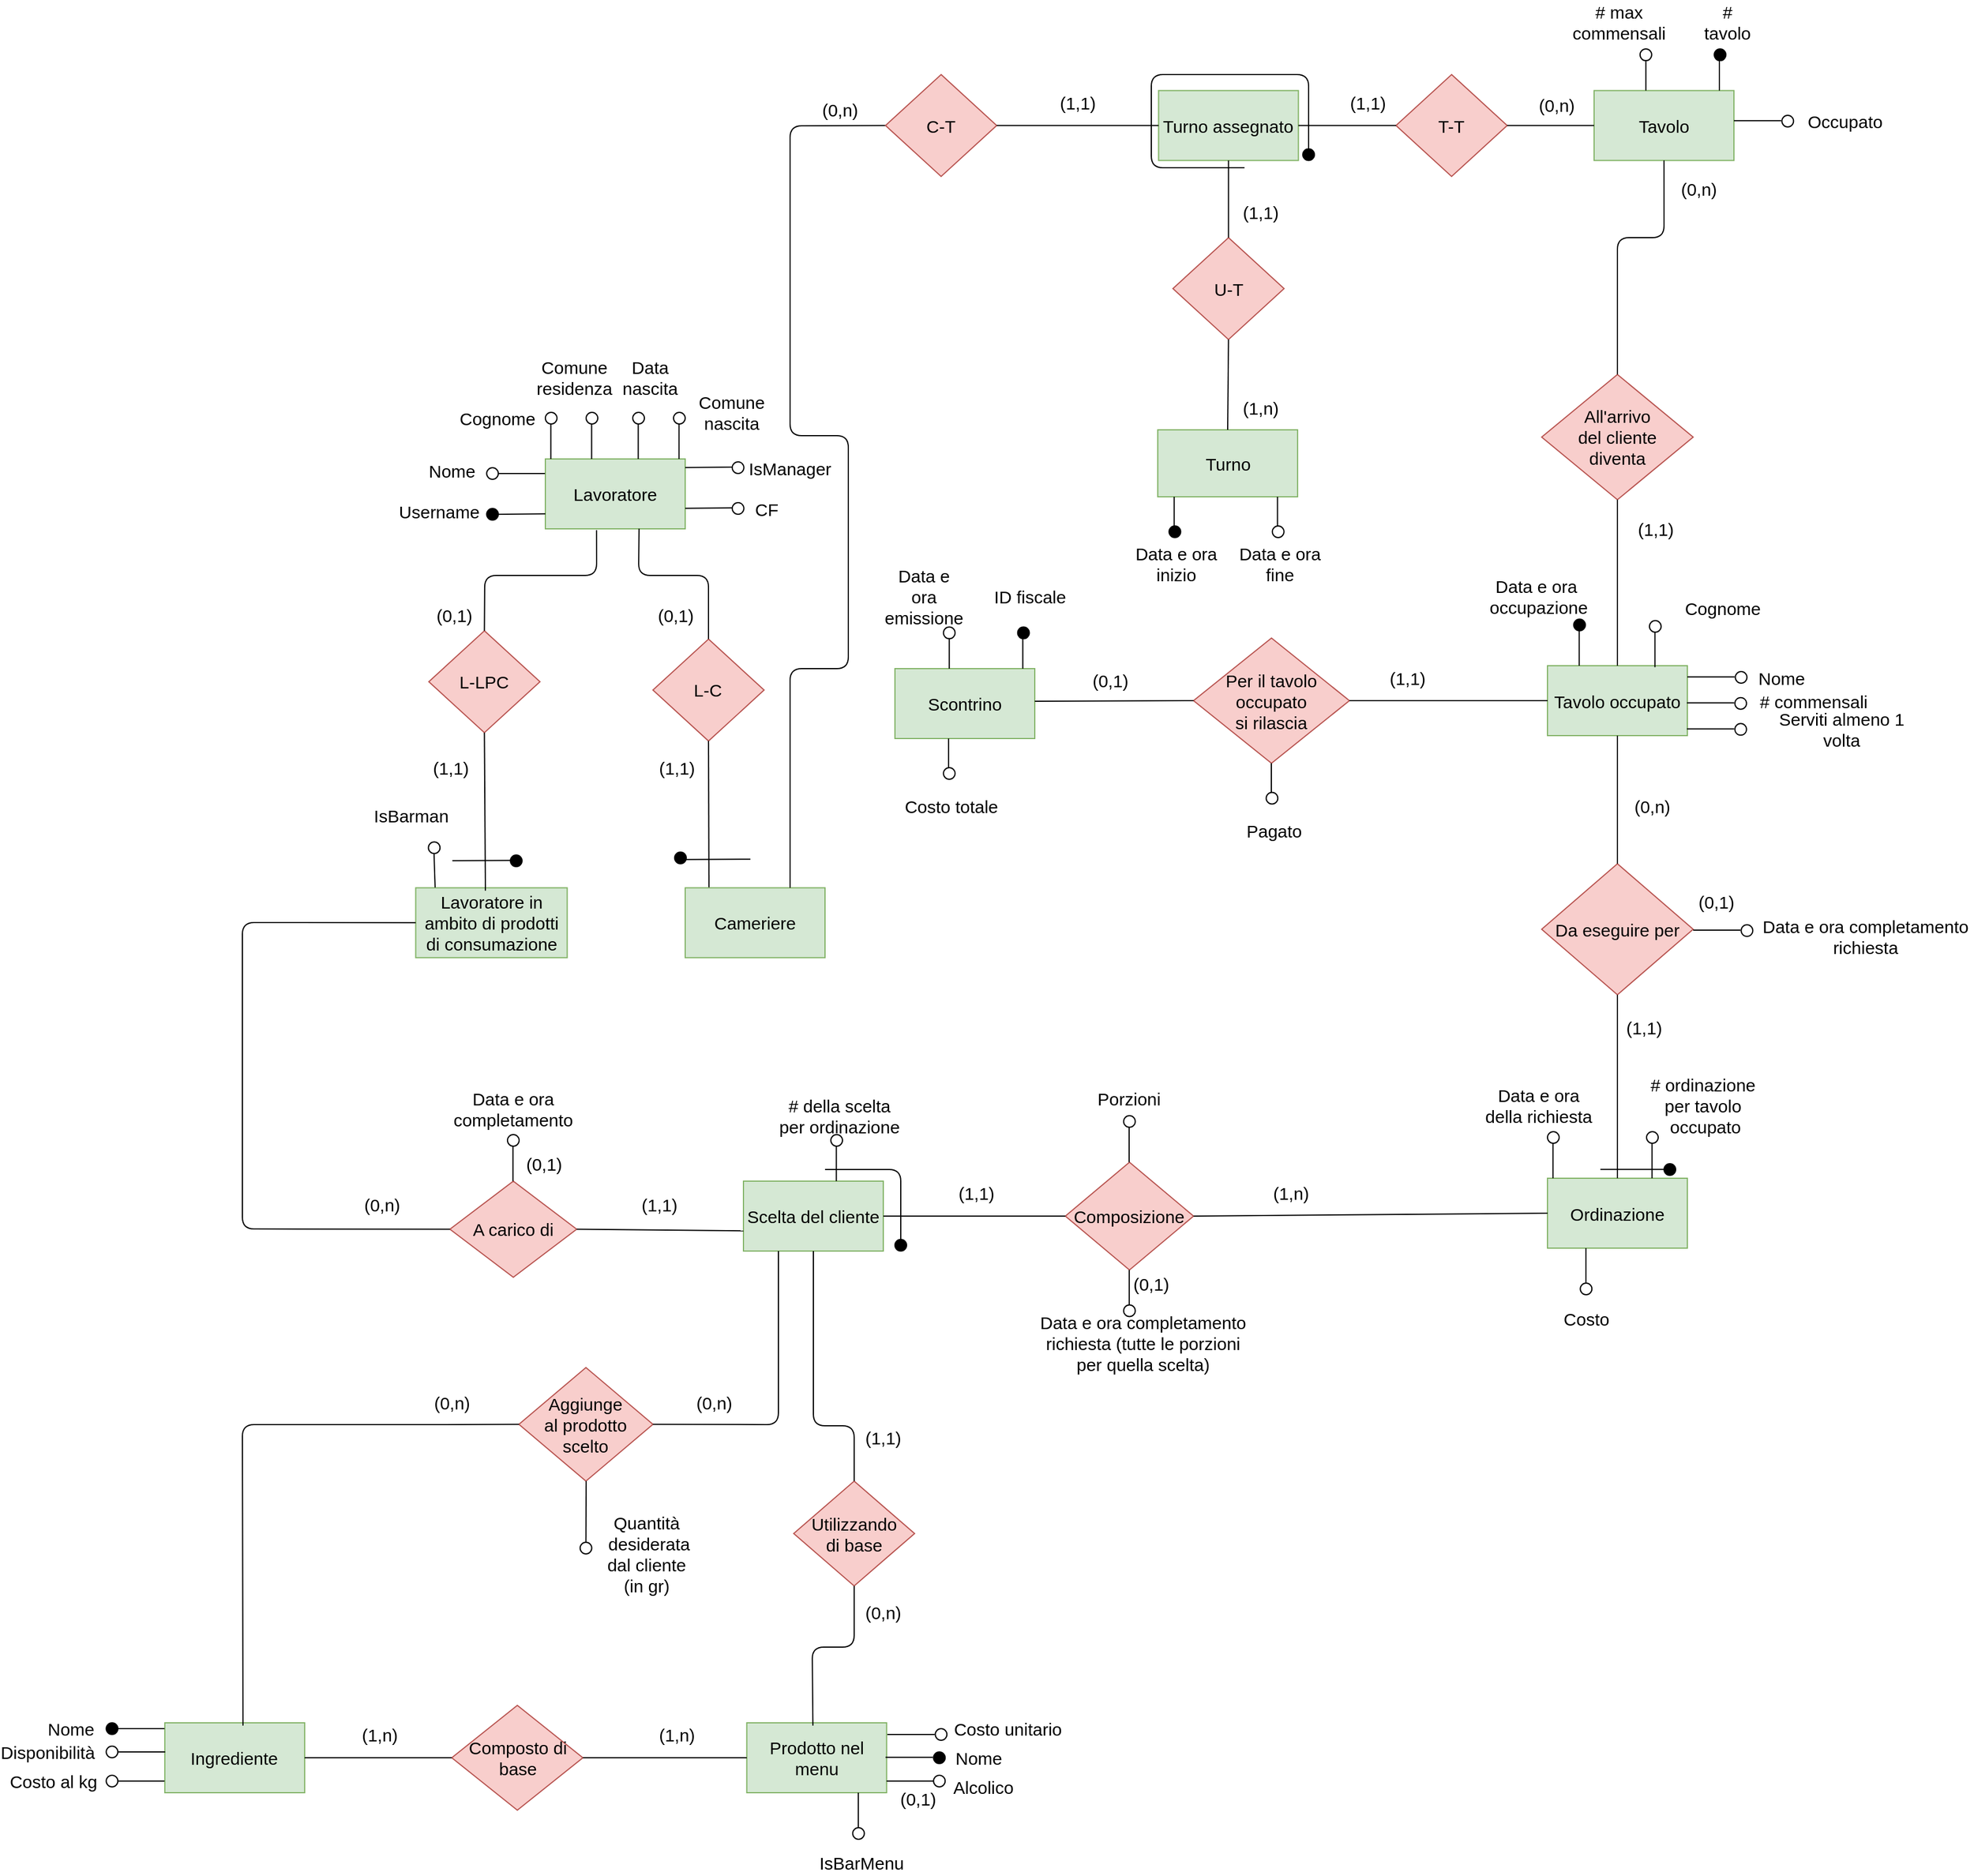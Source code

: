 <mxfile version="14.1.8" type="github">
  <diagram id="R2lEEEUBdFMjLlhIrx00" name="Page-1">
    <mxGraphModel dx="1877" dy="536" grid="1" gridSize="10" guides="1" tooltips="1" connect="1" arrows="1" fold="1" page="1" pageScale="1" pageWidth="850" pageHeight="1100" math="0" shadow="0" extFonts="Permanent Marker^https://fonts.googleapis.com/css?family=Permanent+Marker">
      <root>
        <mxCell id="0" />
        <mxCell id="1" parent="0" />
        <mxCell id="4OlCsBWtwcq7WQwYE5SA-6" value="Tavolo" style="rounded=0;whiteSpace=wrap;html=1;fontSize=15;fillColor=#d5e8d4;strokeColor=#82b366;" parent="1" vertex="1">
          <mxGeometry x="819.97" y="93.75" width="120" height="60" as="geometry" />
        </mxCell>
        <mxCell id="4OlCsBWtwcq7WQwYE5SA-8" value="Cameriere" style="rounded=0;whiteSpace=wrap;html=1;fontSize=15;fillColor=#d5e8d4;strokeColor=#82b366;" parent="1" vertex="1">
          <mxGeometry x="40" y="778.17" width="120" height="60" as="geometry" />
        </mxCell>
        <mxCell id="4OlCsBWtwcq7WQwYE5SA-9" value="Lavoratore" style="rounded=0;whiteSpace=wrap;html=1;fontSize=15;fillColor=#d5e8d4;strokeColor=#82b366;" parent="1" vertex="1">
          <mxGeometry x="-80" y="410" width="120" height="60" as="geometry" />
        </mxCell>
        <mxCell id="4OlCsBWtwcq7WQwYE5SA-10" value="Lavoratore in ambito di prodotti di consumazione" style="rounded=0;whiteSpace=wrap;html=1;fontSize=15;fillColor=#d5e8d4;strokeColor=#82b366;" parent="1" vertex="1">
          <mxGeometry x="-191.25" y="778.17" width="130" height="60" as="geometry" />
        </mxCell>
        <mxCell id="4OlCsBWtwcq7WQwYE5SA-26" value="" style="endArrow=none;html=1;exitX=0.75;exitY=0;exitDx=0;exitDy=0;entryX=0;entryY=0.5;entryDx=0;entryDy=0;" parent="1" source="4OlCsBWtwcq7WQwYE5SA-8" target="lJe-HFZIRrYfDIe7xfwW-41" edge="1">
          <mxGeometry width="50" height="50" relative="1" as="geometry">
            <mxPoint x="240" y="645" as="sourcePoint" />
            <mxPoint x="220" y="310.0" as="targetPoint" />
            <Array as="points">
              <mxPoint x="130" y="590" />
              <mxPoint x="180" y="590" />
              <mxPoint x="180" y="390" />
              <mxPoint x="130" y="390" />
              <mxPoint x="130" y="124" />
            </Array>
          </mxGeometry>
        </mxCell>
        <mxCell id="4OlCsBWtwcq7WQwYE5SA-36" value="&lt;div&gt;Da eseguire per &lt;br&gt;&lt;/div&gt;" style="rhombus;whiteSpace=wrap;html=1;fontSize=15;fillColor=#f8cecc;strokeColor=#b85450;" parent="1" vertex="1">
          <mxGeometry x="775" y="757.5" width="130" height="112.5" as="geometry" />
        </mxCell>
        <mxCell id="4OlCsBWtwcq7WQwYE5SA-37" value="Ordinazione" style="rounded=0;whiteSpace=wrap;html=1;strokeWidth=1;fontSize=15;fillColor=#d5e8d4;strokeColor=#82b366;" parent="1" vertex="1">
          <mxGeometry x="780" y="1027.5" width="120" height="60" as="geometry" />
        </mxCell>
        <mxCell id="4OlCsBWtwcq7WQwYE5SA-56" value="Scelta del cliente" style="rounded=0;whiteSpace=wrap;html=1;strokeWidth=1;fontSize=15;fillColor=#d5e8d4;strokeColor=#82b366;" parent="1" vertex="1">
          <mxGeometry x="90" y="1030" width="120" height="60" as="geometry" />
        </mxCell>
        <mxCell id="4OlCsBWtwcq7WQwYE5SA-60" value="&lt;div style=&quot;font-size: 15px;&quot;&gt;Composizione&lt;/div&gt;" style="rhombus;whiteSpace=wrap;html=1;fontSize=15;fillColor=#f8cecc;strokeColor=#b85450;" parent="1" vertex="1">
          <mxGeometry x="366.25" y="1013.75" width="110" height="92.5" as="geometry" />
        </mxCell>
        <mxCell id="4OlCsBWtwcq7WQwYE5SA-64" value="A carico di" style="rhombus;whiteSpace=wrap;html=1;fontSize=15;fillColor=#f8cecc;strokeColor=#b85450;" parent="1" vertex="1">
          <mxGeometry x="-161.87" y="1030" width="108.75" height="82.5" as="geometry" />
        </mxCell>
        <mxCell id="4OlCsBWtwcq7WQwYE5SA-65" value="" style="endArrow=none;html=1;fillColor=#000000;entryX=0;entryY=0.5;entryDx=0;entryDy=0;exitX=0;exitY=0.5;exitDx=0;exitDy=0;" parent="1" source="4OlCsBWtwcq7WQwYE5SA-64" target="4OlCsBWtwcq7WQwYE5SA-10" edge="1">
          <mxGeometry width="50" height="50" relative="1" as="geometry">
            <mxPoint x="60" y="990" as="sourcePoint" />
            <mxPoint x="110" y="940" as="targetPoint" />
            <Array as="points">
              <mxPoint x="-340" y="1071" />
              <mxPoint x="-340" y="808" />
            </Array>
          </mxGeometry>
        </mxCell>
        <mxCell id="4OlCsBWtwcq7WQwYE5SA-68" value="" style="endArrow=none;html=1;fillColor=#000000;exitX=1;exitY=0.5;exitDx=0;exitDy=0;entryX=0;entryY=0.71;entryDx=0;entryDy=0;entryPerimeter=0;fontSize=15;" parent="1" source="4OlCsBWtwcq7WQwYE5SA-64" target="4OlCsBWtwcq7WQwYE5SA-56" edge="1">
          <mxGeometry width="50" height="50" relative="1" as="geometry">
            <mxPoint x="-30" y="1085" as="sourcePoint" />
            <mxPoint x="90" y="1070" as="targetPoint" />
          </mxGeometry>
        </mxCell>
        <mxCell id="4OlCsBWtwcq7WQwYE5SA-69" value="" style="endArrow=none;html=1;fillColor=#000000;entryX=0;entryY=0.5;entryDx=0;entryDy=0;exitX=1;exitY=0.5;exitDx=0;exitDy=0;" parent="1" source="4OlCsBWtwcq7WQwYE5SA-56" target="4OlCsBWtwcq7WQwYE5SA-60" edge="1">
          <mxGeometry width="50" height="50" relative="1" as="geometry">
            <mxPoint x="270" y="1085" as="sourcePoint" />
            <mxPoint x="320" y="1035" as="targetPoint" />
          </mxGeometry>
        </mxCell>
        <mxCell id="4OlCsBWtwcq7WQwYE5SA-73" value="Utilizzando&lt;br&gt;di base" style="rhombus;whiteSpace=wrap;html=1;fontSize=15;fillColor=#f8cecc;strokeColor=#b85450;" parent="1" vertex="1">
          <mxGeometry x="133.12" y="1287.5" width="103.75" height="90" as="geometry" />
        </mxCell>
        <mxCell id="4OlCsBWtwcq7WQwYE5SA-74" value="Prodotto nel menu" style="rounded=0;whiteSpace=wrap;html=1;fontSize=15;fillColor=#d5e8d4;strokeColor=#82b366;" parent="1" vertex="1">
          <mxGeometry x="92.85" y="1495" width="120" height="60" as="geometry" />
        </mxCell>
        <mxCell id="4OlCsBWtwcq7WQwYE5SA-82" value="" style="endArrow=none;html=1;fillColor=#000000;entryX=0.5;entryY=1;entryDx=0;entryDy=0;exitX=0.5;exitY=0;exitDx=0;exitDy=0;fontSize=15;" parent="1" source="4OlCsBWtwcq7WQwYE5SA-73" target="4OlCsBWtwcq7WQwYE5SA-56" edge="1">
          <mxGeometry width="50" height="50" relative="1" as="geometry">
            <mxPoint x="125" y="1190" as="sourcePoint" />
            <mxPoint x="175" y="1140" as="targetPoint" />
            <Array as="points">
              <mxPoint x="185" y="1240" />
              <mxPoint x="150" y="1240" />
            </Array>
          </mxGeometry>
        </mxCell>
        <mxCell id="4OlCsBWtwcq7WQwYE5SA-83" value="" style="endArrow=none;html=1;fillColor=#000000;entryX=0.5;entryY=1;entryDx=0;entryDy=0;exitX=0.473;exitY=0.04;exitDx=0;exitDy=0;exitPerimeter=0;" parent="1" source="4OlCsBWtwcq7WQwYE5SA-74" target="4OlCsBWtwcq7WQwYE5SA-73" edge="1">
          <mxGeometry width="50" height="50" relative="1" as="geometry">
            <mxPoint x="125" y="1450" as="sourcePoint" />
            <mxPoint x="175" y="1400" as="targetPoint" />
            <Array as="points">
              <mxPoint x="149" y="1430" />
              <mxPoint x="185" y="1430" />
            </Array>
          </mxGeometry>
        </mxCell>
        <mxCell id="4OlCsBWtwcq7WQwYE5SA-84" value="Ingrediente" style="rounded=0;whiteSpace=wrap;html=1;fontSize=15;fillColor=#d5e8d4;strokeColor=#82b366;" parent="1" vertex="1">
          <mxGeometry x="-406.56" y="1495" width="120" height="60" as="geometry" />
        </mxCell>
        <mxCell id="4OlCsBWtwcq7WQwYE5SA-85" value="&lt;div style=&quot;font-size: 15px;&quot;&gt;Composto di base&lt;br style=&quot;font-size: 15px;&quot;&gt;&lt;/div&gt;" style="rhombus;whiteSpace=wrap;html=1;fontSize=15;fillColor=#f8cecc;strokeColor=#b85450;" parent="1" vertex="1">
          <mxGeometry x="-160.3" y="1480" width="112.5" height="90" as="geometry" />
        </mxCell>
        <mxCell id="4OlCsBWtwcq7WQwYE5SA-92" value="" style="endArrow=none;html=1;fillColor=#000000;entryX=0;entryY=0.5;entryDx=0;entryDy=0;exitX=1;exitY=0.5;exitDx=0;exitDy=0;fontSize=15;" parent="1" source="4OlCsBWtwcq7WQwYE5SA-84" target="4OlCsBWtwcq7WQwYE5SA-85" edge="1">
          <mxGeometry width="50" height="50" relative="1" as="geometry">
            <mxPoint x="-236.56" y="1555" as="sourcePoint" />
            <mxPoint x="-186.56" y="1505" as="targetPoint" />
          </mxGeometry>
        </mxCell>
        <mxCell id="4OlCsBWtwcq7WQwYE5SA-93" value="" style="endArrow=none;html=1;fillColor=#000000;entryX=0;entryY=0.5;entryDx=0;entryDy=0;exitX=1;exitY=0.5;exitDx=0;exitDy=0;fontSize=15;" parent="1" source="4OlCsBWtwcq7WQwYE5SA-85" target="4OlCsBWtwcq7WQwYE5SA-74" edge="1">
          <mxGeometry width="50" height="50" relative="1" as="geometry">
            <mxPoint x="-26.56" y="1550" as="sourcePoint" />
            <mxPoint x="23.44" y="1500" as="targetPoint" />
          </mxGeometry>
        </mxCell>
        <mxCell id="4OlCsBWtwcq7WQwYE5SA-117" value="" style="endArrow=none;html=1;fillColor=#000000;entryX=1;entryY=0.5;entryDx=0;entryDy=0;exitX=0.003;exitY=0.828;exitDx=0;exitDy=0;exitPerimeter=0;fontSize=15;" parent="1" target="4OlCsBWtwcq7WQwYE5SA-121" edge="1">
          <mxGeometry width="50" height="50" relative="1" as="geometry">
            <mxPoint x="-80.0" y="457.18" as="sourcePoint" />
            <mxPoint x="-105.36" y="442.5" as="targetPoint" />
          </mxGeometry>
        </mxCell>
        <mxCell id="4OlCsBWtwcq7WQwYE5SA-118" value="" style="ellipse;whiteSpace=wrap;html=1;aspect=fixed;direction=east;fontSize=15;" parent="1" vertex="1">
          <mxGeometry x="-130.36" y="417.5" width="10" height="10" as="geometry" />
        </mxCell>
        <mxCell id="4OlCsBWtwcq7WQwYE5SA-119" value="Username" style="text;html=1;strokeColor=none;fillColor=none;align=center;verticalAlign=middle;whiteSpace=wrap;rounded=0;direction=east;fontSize=15;" parent="1" vertex="1">
          <mxGeometry x="-210.72" y="445" width="80.36" height="20" as="geometry" />
        </mxCell>
        <mxCell id="4OlCsBWtwcq7WQwYE5SA-120" value="" style="endArrow=none;html=1;fillColor=#000000;entryX=1;entryY=0.5;entryDx=0;entryDy=0;exitX=0;exitY=0.25;exitDx=0;exitDy=0;fontSize=15;" parent="1" target="4OlCsBWtwcq7WQwYE5SA-118" edge="1">
          <mxGeometry width="50" height="50" relative="1" as="geometry">
            <mxPoint x="-80.36" y="422.5" as="sourcePoint" />
            <mxPoint x="-105.36" y="407.5" as="targetPoint" />
          </mxGeometry>
        </mxCell>
        <mxCell id="4OlCsBWtwcq7WQwYE5SA-121" value="" style="ellipse;whiteSpace=wrap;html=1;aspect=fixed;direction=east;fillColor=#000000;fontSize=15;" parent="1" vertex="1">
          <mxGeometry x="-130.36" y="452.5" width="10" height="10" as="geometry" />
        </mxCell>
        <mxCell id="4OlCsBWtwcq7WQwYE5SA-122" value="Nome" style="text;html=1;strokeColor=none;fillColor=none;align=center;verticalAlign=middle;whiteSpace=wrap;rounded=0;direction=east;fontSize=15;" parent="1" vertex="1">
          <mxGeometry x="-180" y="410" width="40" height="20" as="geometry" />
        </mxCell>
        <mxCell id="4OlCsBWtwcq7WQwYE5SA-145" value="" style="endArrow=none;html=1;fillColor=#000000;fontSize=15;" parent="1" edge="1">
          <mxGeometry width="50" height="50" relative="1" as="geometry">
            <mxPoint x="-75.29" y="410" as="sourcePoint" />
            <mxPoint x="-75.29" y="380" as="targetPoint" />
          </mxGeometry>
        </mxCell>
        <mxCell id="4OlCsBWtwcq7WQwYE5SA-146" value="" style="ellipse;whiteSpace=wrap;html=1;aspect=fixed;fontSize=15;" parent="1" vertex="1">
          <mxGeometry x="-80" y="370" width="10" height="10" as="geometry" />
        </mxCell>
        <mxCell id="4OlCsBWtwcq7WQwYE5SA-147" value="Cognome" style="text;html=1;strokeColor=none;fillColor=none;align=center;verticalAlign=middle;whiteSpace=wrap;rounded=0;fontSize=15;" parent="1" vertex="1">
          <mxGeometry x="-141.25" y="365" width="40" height="20" as="geometry" />
        </mxCell>
        <mxCell id="4OlCsBWtwcq7WQwYE5SA-148" value="" style="endArrow=none;html=1;fillColor=#000000;fontSize=15;" parent="1" edge="1">
          <mxGeometry width="50" height="50" relative="1" as="geometry">
            <mxPoint x="-40.29" y="410" as="sourcePoint" />
            <mxPoint x="-40.29" y="380" as="targetPoint" />
          </mxGeometry>
        </mxCell>
        <mxCell id="4OlCsBWtwcq7WQwYE5SA-149" value="" style="ellipse;whiteSpace=wrap;html=1;aspect=fixed;fontSize=15;" parent="1" vertex="1">
          <mxGeometry x="-45" y="370" width="10" height="10" as="geometry" />
        </mxCell>
        <mxCell id="4OlCsBWtwcq7WQwYE5SA-150" value="Comune residenza" style="text;html=1;strokeColor=none;fillColor=none;align=center;verticalAlign=middle;whiteSpace=wrap;rounded=0;fontSize=15;" parent="1" vertex="1">
          <mxGeometry x="-75" y="330" width="40" height="20" as="geometry" />
        </mxCell>
        <mxCell id="4OlCsBWtwcq7WQwYE5SA-151" value="" style="endArrow=none;html=1;fillColor=#000000;fontSize=15;" parent="1" edge="1">
          <mxGeometry width="50" height="50" relative="1" as="geometry">
            <mxPoint x="-0.29" y="410" as="sourcePoint" />
            <mxPoint x="-0.29" y="380" as="targetPoint" />
          </mxGeometry>
        </mxCell>
        <mxCell id="4OlCsBWtwcq7WQwYE5SA-152" value="" style="ellipse;whiteSpace=wrap;html=1;aspect=fixed;fontSize=15;" parent="1" vertex="1">
          <mxGeometry x="-5" y="370" width="10" height="10" as="geometry" />
        </mxCell>
        <mxCell id="4OlCsBWtwcq7WQwYE5SA-153" value="Data nascita" style="text;html=1;strokeColor=none;fillColor=none;align=center;verticalAlign=middle;whiteSpace=wrap;rounded=0;fontSize=15;" parent="1" vertex="1">
          <mxGeometry x="-10" y="330" width="40" height="20" as="geometry" />
        </mxCell>
        <mxCell id="4OlCsBWtwcq7WQwYE5SA-154" value="" style="endArrow=none;html=1;fillColor=#000000;fontSize=15;" parent="1" edge="1">
          <mxGeometry width="50" height="50" relative="1" as="geometry">
            <mxPoint x="34.71" y="410" as="sourcePoint" />
            <mxPoint x="34.71" y="380" as="targetPoint" />
          </mxGeometry>
        </mxCell>
        <mxCell id="4OlCsBWtwcq7WQwYE5SA-155" value="" style="ellipse;whiteSpace=wrap;html=1;aspect=fixed;fontSize=15;" parent="1" vertex="1">
          <mxGeometry x="30" y="370" width="10" height="10" as="geometry" />
        </mxCell>
        <mxCell id="4OlCsBWtwcq7WQwYE5SA-156" value="Comune nascita" style="text;html=1;strokeColor=none;fillColor=none;align=center;verticalAlign=middle;whiteSpace=wrap;rounded=0;fontSize=15;" parent="1" vertex="1">
          <mxGeometry x="60" y="360" width="40" height="20" as="geometry" />
        </mxCell>
        <mxCell id="4OlCsBWtwcq7WQwYE5SA-179" value="" style="endArrow=none;html=1;fillColor=#000000;fontSize=15;" parent="1" edge="1">
          <mxGeometry width="50" height="50" relative="1" as="geometry">
            <mxPoint x="927.5" y="93.75" as="sourcePoint" />
            <mxPoint x="927.5" y="63.75" as="targetPoint" />
          </mxGeometry>
        </mxCell>
        <mxCell id="4OlCsBWtwcq7WQwYE5SA-180" value="" style="ellipse;whiteSpace=wrap;html=1;aspect=fixed;fillColor=#000000;fontSize=15;" parent="1" vertex="1">
          <mxGeometry x="923.09" y="58.05" width="10" height="10" as="geometry" />
        </mxCell>
        <mxCell id="4OlCsBWtwcq7WQwYE5SA-181" value="&lt;div style=&quot;font-size: 15px;&quot;&gt;# tavolo&lt;/div&gt;" style="text;html=1;strokeColor=none;fillColor=none;align=center;verticalAlign=middle;whiteSpace=wrap;rounded=0;fontSize=15;" parent="1" vertex="1">
          <mxGeometry x="908.09" y="24.75" width="52.5" height="20" as="geometry" />
        </mxCell>
        <mxCell id="4OlCsBWtwcq7WQwYE5SA-190" value="" style="endArrow=none;html=1;fillColor=#000000;fontSize=15;" parent="1" edge="1">
          <mxGeometry width="50" height="50" relative="1" as="geometry">
            <mxPoint x="-107.79" y="1030" as="sourcePoint" />
            <mxPoint x="-107.79" y="1000" as="targetPoint" />
          </mxGeometry>
        </mxCell>
        <mxCell id="4OlCsBWtwcq7WQwYE5SA-191" value="" style="ellipse;whiteSpace=wrap;html=1;aspect=fixed;fontSize=15;" parent="1" vertex="1">
          <mxGeometry x="-112.5" y="990" width="10" height="10" as="geometry" />
        </mxCell>
        <mxCell id="4OlCsBWtwcq7WQwYE5SA-192" value="Data e ora completamento" style="text;html=1;strokeColor=none;fillColor=none;align=center;verticalAlign=middle;whiteSpace=wrap;rounded=0;fontSize=15;" parent="1" vertex="1">
          <mxGeometry x="-178.12" y="957.5" width="141.25" height="20" as="geometry" />
        </mxCell>
        <mxCell id="4OlCsBWtwcq7WQwYE5SA-193" value="" style="endArrow=none;html=1;fillColor=#000000;fontSize=15;" parent="1" edge="1">
          <mxGeometry width="50" height="50" relative="1" as="geometry">
            <mxPoint x="420.96" y="1013.75" as="sourcePoint" />
            <mxPoint x="420.96" y="983.75" as="targetPoint" />
          </mxGeometry>
        </mxCell>
        <mxCell id="4OlCsBWtwcq7WQwYE5SA-194" value="" style="ellipse;whiteSpace=wrap;html=1;aspect=fixed;fontSize=15;" parent="1" vertex="1">
          <mxGeometry x="416.25" y="973.75" width="10" height="10" as="geometry" />
        </mxCell>
        <mxCell id="4OlCsBWtwcq7WQwYE5SA-195" value="Porzioni" style="text;html=1;strokeColor=none;fillColor=none;align=center;verticalAlign=middle;whiteSpace=wrap;rounded=0;fontSize=15;" parent="1" vertex="1">
          <mxGeometry x="401.25" y="948.75" width="40" height="20" as="geometry" />
        </mxCell>
        <mxCell id="4OlCsBWtwcq7WQwYE5SA-196" value="" style="endArrow=none;html=1;fillColor=#000000;fontSize=15;" parent="1" edge="1">
          <mxGeometry width="50" height="50" relative="1" as="geometry">
            <mxPoint x="262.52" y="1530" as="sourcePoint" />
            <mxPoint x="261.93" y="1530" as="targetPoint" />
          </mxGeometry>
        </mxCell>
        <mxCell id="4OlCsBWtwcq7WQwYE5SA-198" value="Nome" style="text;html=1;strokeColor=none;fillColor=none;align=center;verticalAlign=middle;whiteSpace=wrap;rounded=0;fontSize=15;" parent="1" vertex="1">
          <mxGeometry x="271.62" y="1515" width="40" height="20" as="geometry" />
        </mxCell>
        <mxCell id="4OlCsBWtwcq7WQwYE5SA-199" value="" style="endArrow=none;html=1;fillColor=#000000;fontSize=15;" parent="1" source="4OlCsBWtwcq7WQwYE5SA-200" edge="1">
          <mxGeometry width="50" height="50" relative="1" as="geometry">
            <mxPoint x="212.85" y="1545" as="sourcePoint" />
            <mxPoint x="262.85" y="1545" as="targetPoint" />
          </mxGeometry>
        </mxCell>
        <mxCell id="4OlCsBWtwcq7WQwYE5SA-201" value="Alcolico" style="text;html=1;strokeColor=none;fillColor=none;align=center;verticalAlign=middle;whiteSpace=wrap;rounded=0;fontSize=15;" parent="1" vertex="1">
          <mxGeometry x="275.98" y="1540" width="40" height="20" as="geometry" />
        </mxCell>
        <mxCell id="4OlCsBWtwcq7WQwYE5SA-200" value="" style="ellipse;whiteSpace=wrap;html=1;aspect=fixed;fontSize=15;" parent="1" vertex="1">
          <mxGeometry x="253.11" y="1540" width="10" height="10" as="geometry" />
        </mxCell>
        <mxCell id="4OlCsBWtwcq7WQwYE5SA-208" value="" style="endArrow=none;html=1;fillColor=#000000;fontSize=15;" parent="1" target="4OlCsBWtwcq7WQwYE5SA-200" edge="1">
          <mxGeometry width="50" height="50" relative="1" as="geometry">
            <mxPoint x="212.85" y="1545" as="sourcePoint" />
            <mxPoint x="262.85" y="1545" as="targetPoint" />
          </mxGeometry>
        </mxCell>
        <mxCell id="4OlCsBWtwcq7WQwYE5SA-197" value="" style="ellipse;whiteSpace=wrap;html=1;aspect=fixed;fillColor=#000000;fontSize=15;" parent="1" vertex="1">
          <mxGeometry x="253.11" y="1520" width="10" height="10" as="geometry" />
        </mxCell>
        <mxCell id="4OlCsBWtwcq7WQwYE5SA-209" value="" style="endArrow=none;html=1;fillColor=#000000;fontSize=15;" parent="1" edge="1">
          <mxGeometry width="50" height="50" relative="1" as="geometry">
            <mxPoint x="211.93" y="1524.58" as="sourcePoint" />
            <mxPoint x="252.52" y="1524.58" as="targetPoint" />
          </mxGeometry>
        </mxCell>
        <mxCell id="4OlCsBWtwcq7WQwYE5SA-212" value="" style="ellipse;whiteSpace=wrap;html=1;aspect=fixed;direction=east;fillColor=#000000;fontSize=15;" parent="1" vertex="1">
          <mxGeometry x="-456.85" y="1495" width="10" height="10" as="geometry" />
        </mxCell>
        <mxCell id="4OlCsBWtwcq7WQwYE5SA-213" value="" style="endArrow=none;html=1;fillColor=#000000;entryX=1;entryY=0.5;entryDx=0;entryDy=0;exitX=0;exitY=0.25;exitDx=0;exitDy=0;fontSize=15;" parent="1" target="4OlCsBWtwcq7WQwYE5SA-212" edge="1">
          <mxGeometry width="50" height="50" relative="1" as="geometry">
            <mxPoint x="-406.85" y="1500" as="sourcePoint" />
            <mxPoint x="-431.85" y="1485" as="targetPoint" />
          </mxGeometry>
        </mxCell>
        <mxCell id="4OlCsBWtwcq7WQwYE5SA-214" value="&lt;div style=&quot;font-size: 15px;&quot;&gt;Nome&lt;/div&gt;" style="text;html=1;strokeColor=none;fillColor=none;align=center;verticalAlign=middle;whiteSpace=wrap;rounded=0;direction=east;fontSize=15;" parent="1" vertex="1">
          <mxGeometry x="-506.85" y="1490" width="40" height="20" as="geometry" />
        </mxCell>
        <mxCell id="4OlCsBWtwcq7WQwYE5SA-252" value="" style="endArrow=none;html=1;fillColor=#000000;fontSize=15;" parent="1" edge="1">
          <mxGeometry width="50" height="50" relative="1" as="geometry">
            <mxPoint x="784.71" y="1027.5" as="sourcePoint" />
            <mxPoint x="784.71" y="997.5" as="targetPoint" />
          </mxGeometry>
        </mxCell>
        <mxCell id="4OlCsBWtwcq7WQwYE5SA-253" value="" style="ellipse;whiteSpace=wrap;html=1;aspect=fixed;fontSize=15;" parent="1" vertex="1">
          <mxGeometry x="780" y="987.5" width="10" height="10" as="geometry" />
        </mxCell>
        <mxCell id="4OlCsBWtwcq7WQwYE5SA-254" value="Data e ora della richiesta" style="text;html=1;strokeColor=none;fillColor=none;align=center;verticalAlign=middle;whiteSpace=wrap;rounded=0;fontSize=15;" parent="1" vertex="1">
          <mxGeometry x="725" y="955" width="95" height="20" as="geometry" />
        </mxCell>
        <mxCell id="4OlCsBWtwcq7WQwYE5SA-255" value="" style="endArrow=none;html=1;fillColor=#000000;fontSize=15;" parent="1" edge="1">
          <mxGeometry width="50" height="50" relative="1" as="geometry">
            <mxPoint x="869.71" y="1027.5" as="sourcePoint" />
            <mxPoint x="869.71" y="997.5" as="targetPoint" />
          </mxGeometry>
        </mxCell>
        <mxCell id="4OlCsBWtwcq7WQwYE5SA-256" value="" style="ellipse;whiteSpace=wrap;html=1;aspect=fixed;fontSize=15;" parent="1" vertex="1">
          <mxGeometry x="865" y="987.5" width="10" height="10" as="geometry" />
        </mxCell>
        <mxCell id="4OlCsBWtwcq7WQwYE5SA-257" value="&lt;div style=&quot;font-size: 15px&quot;&gt;# ordinazione&lt;/div&gt;&lt;div style=&quot;font-size: 15px&quot;&gt;per tavolo&lt;br style=&quot;font-size: 15px&quot;&gt;&lt;/div&gt;&amp;nbsp;occupato" style="text;html=1;strokeColor=none;fillColor=none;align=center;verticalAlign=middle;whiteSpace=wrap;rounded=0;fontSize=15;" parent="1" vertex="1">
          <mxGeometry x="826.32" y="955" width="175" height="20" as="geometry" />
        </mxCell>
        <mxCell id="4OlCsBWtwcq7WQwYE5SA-261" value="" style="endArrow=none;html=1;fillColor=#000000;fontSize=15;" parent="1" edge="1">
          <mxGeometry width="50" height="50" relative="1" as="geometry">
            <mxPoint x="169.71" y="1030" as="sourcePoint" />
            <mxPoint x="169.71" y="1000" as="targetPoint" />
          </mxGeometry>
        </mxCell>
        <mxCell id="4OlCsBWtwcq7WQwYE5SA-262" value="" style="ellipse;whiteSpace=wrap;html=1;aspect=fixed;fontSize=15;" parent="1" vertex="1">
          <mxGeometry x="165" y="990" width="10" height="10" as="geometry" />
        </mxCell>
        <mxCell id="4OlCsBWtwcq7WQwYE5SA-263" value="# della scelta per ordinazione" style="text;html=1;strokeColor=none;fillColor=none;align=center;verticalAlign=middle;whiteSpace=wrap;rounded=0;fontSize=15;" parent="1" vertex="1">
          <mxGeometry x="115" y="963.75" width="115" height="20" as="geometry" />
        </mxCell>
        <mxCell id="4OlCsBWtwcq7WQwYE5SA-278" value="" style="endArrow=none;html=1;fillColor=#000000;fontSize=15;entryX=0.5;entryY=0;entryDx=0;entryDy=0;" parent="1" target="4OlCsBWtwcq7WQwYE5SA-279" edge="1">
          <mxGeometry width="50" height="50" relative="1" as="geometry">
            <mxPoint x="160" y="1020" as="sourcePoint" />
            <mxPoint x="220" y="1080" as="targetPoint" />
            <Array as="points">
              <mxPoint x="225" y="1020" />
            </Array>
          </mxGeometry>
        </mxCell>
        <mxCell id="4OlCsBWtwcq7WQwYE5SA-279" value="" style="ellipse;whiteSpace=wrap;html=1;aspect=fixed;fillColor=#000000;fontSize=15;" parent="1" vertex="1">
          <mxGeometry x="220" y="1080" width="10" height="10" as="geometry" />
        </mxCell>
        <mxCell id="4OlCsBWtwcq7WQwYE5SA-290" value="" style="endArrow=none;html=1;fillColor=#000000;exitX=1;exitY=0.75;exitDx=0;exitDy=0;fontSize=15;" parent="1" edge="1">
          <mxGeometry width="50" height="50" relative="1" as="geometry">
            <mxPoint x="-446.85" y="1520" as="sourcePoint" />
            <mxPoint x="-406.26" y="1520" as="targetPoint" />
            <Array as="points">
              <mxPoint x="-416.26" y="1520" />
            </Array>
          </mxGeometry>
        </mxCell>
        <mxCell id="4OlCsBWtwcq7WQwYE5SA-291" value="" style="ellipse;whiteSpace=wrap;html=1;aspect=fixed;fillColor=#FFFFFF;fontSize=15;" parent="1" vertex="1">
          <mxGeometry x="-456.85" y="1515" width="10" height="10" as="geometry" />
        </mxCell>
        <mxCell id="4OlCsBWtwcq7WQwYE5SA-292" value="&lt;div style=&quot;font-size: 15px;&quot;&gt;Disponibilità&lt;/div&gt;" style="text;html=1;strokeColor=none;fillColor=none;align=center;verticalAlign=middle;whiteSpace=wrap;rounded=0;direction=east;fontSize=15;" parent="1" vertex="1">
          <mxGeometry x="-526.85" y="1510" width="40" height="20" as="geometry" />
        </mxCell>
        <mxCell id="4OlCsBWtwcq7WQwYE5SA-300" value="" style="ellipse;whiteSpace=wrap;html=1;aspect=fixed;fontSize=15;" parent="1" vertex="1">
          <mxGeometry x="-50.18" y="1340" width="10" height="10" as="geometry" />
        </mxCell>
        <mxCell id="4OlCsBWtwcq7WQwYE5SA-301" value="&lt;div style=&quot;font-size: 15px&quot;&gt;Quantità&lt;/div&gt;&amp;nbsp;desiderata dal cliente (in gr)" style="text;html=1;strokeColor=none;fillColor=none;align=center;verticalAlign=middle;whiteSpace=wrap;rounded=0;fontSize=15;" parent="1" vertex="1">
          <mxGeometry x="-30.59" y="1340" width="75.59" height="20" as="geometry" />
        </mxCell>
        <mxCell id="4OlCsBWtwcq7WQwYE5SA-311" value="&lt;div&gt;(0,n)&lt;/div&gt;" style="text;html=1;strokeColor=none;fillColor=none;align=center;verticalAlign=middle;whiteSpace=wrap;rounded=0;fontSize=15;" parent="1" vertex="1">
          <mxGeometry x="768.13" y="95.8" width="40" height="20" as="geometry" />
        </mxCell>
        <mxCell id="4OlCsBWtwcq7WQwYE5SA-318" value="(1,1)" style="text;html=1;strokeColor=none;fillColor=none;align=center;verticalAlign=middle;whiteSpace=wrap;rounded=0;fontSize=15;" parent="1" vertex="1">
          <mxGeometry x="842.5" y="887.5" width="40" height="20" as="geometry" />
        </mxCell>
        <mxCell id="4OlCsBWtwcq7WQwYE5SA-319" value="(1,1)" style="text;html=1;strokeColor=none;fillColor=none;align=center;verticalAlign=middle;whiteSpace=wrap;rounded=0;fontSize=15;" parent="1" vertex="1">
          <mxGeometry x="270" y="1030" width="40" height="20" as="geometry" />
        </mxCell>
        <mxCell id="4OlCsBWtwcq7WQwYE5SA-320" value="(1,1)" style="text;html=1;strokeColor=none;fillColor=none;align=center;verticalAlign=middle;whiteSpace=wrap;rounded=0;fontSize=15;" parent="1" vertex="1">
          <mxGeometry x="190" y="1240" width="40" height="20" as="geometry" />
        </mxCell>
        <mxCell id="4OlCsBWtwcq7WQwYE5SA-323" value="(1,n)" style="text;html=1;strokeColor=none;fillColor=none;align=center;verticalAlign=middle;whiteSpace=wrap;rounded=0;fontSize=15;" parent="1" vertex="1">
          <mxGeometry x="540" y="1030" width="40" height="20" as="geometry" />
        </mxCell>
        <mxCell id="4OlCsBWtwcq7WQwYE5SA-325" value="(1,n)" style="text;html=1;strokeColor=none;fillColor=none;align=center;verticalAlign=middle;whiteSpace=wrap;rounded=0;fontSize=15;" parent="1" vertex="1">
          <mxGeometry x="513.86" y="360" width="40" height="12.5" as="geometry" />
        </mxCell>
        <mxCell id="4OlCsBWtwcq7WQwYE5SA-326" value="(0,n)" style="text;html=1;strokeColor=none;fillColor=none;align=center;verticalAlign=middle;whiteSpace=wrap;rounded=0;fontSize=15;" parent="1" vertex="1">
          <mxGeometry x="190" y="1390" width="40" height="20" as="geometry" />
        </mxCell>
        <mxCell id="4OlCsBWtwcq7WQwYE5SA-327" value="(1,n)" style="text;html=1;strokeColor=none;fillColor=none;align=center;verticalAlign=middle;whiteSpace=wrap;rounded=0;fontSize=15;" parent="1" vertex="1">
          <mxGeometry x="13.44" y="1495" width="40" height="20" as="geometry" />
        </mxCell>
        <mxCell id="4OlCsBWtwcq7WQwYE5SA-328" value="(1,n)" style="text;html=1;strokeColor=none;fillColor=none;align=center;verticalAlign=middle;whiteSpace=wrap;rounded=0;fontSize=15;" parent="1" vertex="1">
          <mxGeometry x="-241.56" y="1495" width="40" height="20" as="geometry" />
        </mxCell>
        <mxCell id="4OlCsBWtwcq7WQwYE5SA-330" value="(0,n)" style="text;html=1;strokeColor=none;fillColor=none;align=center;verticalAlign=middle;whiteSpace=wrap;rounded=0;fontSize=15;" parent="1" vertex="1">
          <mxGeometry x="45" y="1210" width="40" height="20" as="geometry" />
        </mxCell>
        <mxCell id="4OlCsBWtwcq7WQwYE5SA-332" value="(1,1)" style="text;html=1;strokeColor=none;fillColor=none;align=center;verticalAlign=middle;whiteSpace=wrap;rounded=0;fontSize=15;" parent="1" vertex="1">
          <mxGeometry x="-2.5" y="1040" width="40" height="20" as="geometry" />
        </mxCell>
        <mxCell id="4OlCsBWtwcq7WQwYE5SA-333" value="(0,n)" style="text;html=1;strokeColor=none;fillColor=none;align=center;verticalAlign=middle;whiteSpace=wrap;rounded=0;fontSize=15;" parent="1" vertex="1">
          <mxGeometry x="-240" y="1040" width="40" height="20" as="geometry" />
        </mxCell>
        <mxCell id="swewZfQwYdNOUrrXldT_-12" value="" style="endArrow=none;html=1;fillColor=#000000;fontSize=15;" parent="1" edge="1">
          <mxGeometry width="50" height="50" relative="1" as="geometry">
            <mxPoint x="812.96" y="1117.5" as="sourcePoint" />
            <mxPoint x="812.96" y="1087.5" as="targetPoint" />
          </mxGeometry>
        </mxCell>
        <mxCell id="swewZfQwYdNOUrrXldT_-13" value="" style="ellipse;whiteSpace=wrap;html=1;aspect=fixed;fontSize=15;" parent="1" vertex="1">
          <mxGeometry x="808.13" y="1117.5" width="10" height="10" as="geometry" />
        </mxCell>
        <mxCell id="swewZfQwYdNOUrrXldT_-14" value="&lt;div&gt;Costo&lt;/div&gt;" style="text;html=1;strokeColor=none;fillColor=none;align=center;verticalAlign=middle;whiteSpace=wrap;rounded=0;fontSize=15;" parent="1" vertex="1">
          <mxGeometry x="771.88" y="1137.5" width="82.5" height="20" as="geometry" />
        </mxCell>
        <mxCell id="swewZfQwYdNOUrrXldT_-20" value="" style="ellipse;whiteSpace=wrap;html=1;aspect=fixed;fontSize=15;" parent="1" vertex="1">
          <mxGeometry x="254.62" y="1500" width="10" height="10" as="geometry" />
        </mxCell>
        <mxCell id="swewZfQwYdNOUrrXldT_-21" value="Costo unitario" style="text;html=1;strokeColor=none;fillColor=none;align=center;verticalAlign=middle;whiteSpace=wrap;rounded=0;fontSize=15;" parent="1" vertex="1">
          <mxGeometry x="264.62" y="1490" width="104.02" height="20" as="geometry" />
        </mxCell>
        <mxCell id="swewZfQwYdNOUrrXldT_-22" value="" style="ellipse;whiteSpace=wrap;html=1;aspect=fixed;direction=east;fontSize=15;" parent="1" vertex="1">
          <mxGeometry x="-456.85" y="1540" width="10" height="10" as="geometry" />
        </mxCell>
        <mxCell id="swewZfQwYdNOUrrXldT_-23" value="" style="endArrow=none;html=1;fillColor=#000000;entryX=1;entryY=0.5;entryDx=0;entryDy=0;exitX=0;exitY=0.25;exitDx=0;exitDy=0;fontSize=15;" parent="1" target="swewZfQwYdNOUrrXldT_-22" edge="1">
          <mxGeometry width="50" height="50" relative="1" as="geometry">
            <mxPoint x="-406.85" y="1545" as="sourcePoint" />
            <mxPoint x="-431.85" y="1530" as="targetPoint" />
          </mxGeometry>
        </mxCell>
        <mxCell id="swewZfQwYdNOUrrXldT_-24" value="Costo al kg" style="text;html=1;strokeColor=none;fillColor=none;align=center;verticalAlign=middle;whiteSpace=wrap;rounded=0;direction=east;fontSize=15;" parent="1" vertex="1">
          <mxGeometry x="-546.56" y="1535" width="89.71" height="20" as="geometry" />
        </mxCell>
        <mxCell id="swewZfQwYdNOUrrXldT_-36" value="&lt;font style=&quot;font-size: 15px&quot;&gt;Aggiunge&lt;br&gt;al prodotto&lt;br&gt;scelto&lt;/font&gt;" style="rhombus;whiteSpace=wrap;html=1;fillColor=#f8cecc;strokeColor=#b85450;" parent="1" vertex="1">
          <mxGeometry x="-102.68" y="1190" width="115" height="97.5" as="geometry" />
        </mxCell>
        <mxCell id="swewZfQwYdNOUrrXldT_-37" value="" style="endArrow=none;html=1;entryX=0.25;entryY=1;entryDx=0;entryDy=0;exitX=1;exitY=0.5;exitDx=0;exitDy=0;" parent="1" source="swewZfQwYdNOUrrXldT_-36" target="4OlCsBWtwcq7WQwYE5SA-56" edge="1">
          <mxGeometry width="50" height="50" relative="1" as="geometry">
            <mxPoint x="60" y="1162.5" as="sourcePoint" />
            <mxPoint x="110" y="1112.5" as="targetPoint" />
            <Array as="points">
              <mxPoint x="120" y="1239" />
            </Array>
          </mxGeometry>
        </mxCell>
        <mxCell id="swewZfQwYdNOUrrXldT_-38" value="" style="endArrow=none;html=1;entryX=0;entryY=0.5;entryDx=0;entryDy=0;exitX=0.559;exitY=0.039;exitDx=0;exitDy=0;exitPerimeter=0;" parent="1" source="4OlCsBWtwcq7WQwYE5SA-84" target="swewZfQwYdNOUrrXldT_-36" edge="1">
          <mxGeometry width="50" height="50" relative="1" as="geometry">
            <mxPoint x="-180" y="1297.5" as="sourcePoint" />
            <mxPoint x="-155" y="1230" as="targetPoint" />
            <Array as="points">
              <mxPoint x="-340" y="1239" />
              <mxPoint x="-180" y="1239" />
            </Array>
          </mxGeometry>
        </mxCell>
        <mxCell id="swewZfQwYdNOUrrXldT_-41" value="(0,n)" style="text;html=1;strokeColor=none;fillColor=none;align=center;verticalAlign=middle;whiteSpace=wrap;rounded=0;fontSize=15;" parent="1" vertex="1">
          <mxGeometry x="-180" y="1210" width="40" height="20" as="geometry" />
        </mxCell>
        <mxCell id="swewZfQwYdNOUrrXldT_-43" value="" style="endArrow=none;html=1;exitX=0.5;exitY=0;exitDx=0;exitDy=0;" parent="1" source="4OlCsBWtwcq7WQwYE5SA-300" edge="1">
          <mxGeometry width="50" height="50" relative="1" as="geometry">
            <mxPoint x="-95" y="1337.5" as="sourcePoint" />
            <mxPoint x="-45" y="1287.5" as="targetPoint" />
          </mxGeometry>
        </mxCell>
        <mxCell id="ux0cNQA0ZT7cPo3qGCOx-5" value="&lt;font style=&quot;font-size: 15px&quot;&gt;(0,1)&lt;/font&gt;" style="text;html=1;strokeColor=none;fillColor=none;align=center;verticalAlign=middle;whiteSpace=wrap;rounded=0;" parent="1" vertex="1">
          <mxGeometry x="-101.25" y="1005" width="40" height="20" as="geometry" />
        </mxCell>
        <mxCell id="ux0cNQA0ZT7cPo3qGCOx-10" value="" style="endArrow=none;html=1;" parent="1" edge="1">
          <mxGeometry width="50" height="50" relative="1" as="geometry">
            <mxPoint x="825.38" y="1019.88" as="sourcePoint" />
            <mxPoint x="880" y="1019.88" as="targetPoint" />
            <Array as="points">
              <mxPoint x="860" y="1019.88" />
            </Array>
          </mxGeometry>
        </mxCell>
        <mxCell id="ux0cNQA0ZT7cPo3qGCOx-11" value="" style="ellipse;whiteSpace=wrap;html=1;aspect=fixed;fillColor=#000000;fontSize=15;" parent="1" vertex="1">
          <mxGeometry x="880" y="1015" width="10" height="10" as="geometry" />
        </mxCell>
        <mxCell id="IY3feQeLTkke1r5eDcUl-9" value="" style="endArrow=none;html=1;entryX=0.5;entryY=1;entryDx=0;entryDy=0;exitX=0.5;exitY=0;exitDx=0;exitDy=0;" parent="1" source="4OlCsBWtwcq7WQwYE5SA-37" target="4OlCsBWtwcq7WQwYE5SA-36" edge="1">
          <mxGeometry width="50" height="50" relative="1" as="geometry">
            <mxPoint x="804.38" y="961.25" as="sourcePoint" />
            <mxPoint x="854.38" y="911.25" as="targetPoint" />
          </mxGeometry>
        </mxCell>
        <mxCell id="P4nzT5ZqZU1wcUcl3abW-1" value="" style="endArrow=none;html=1;fillColor=#000000;fontSize=15;" parent="1" edge="1">
          <mxGeometry width="50" height="50" relative="1" as="geometry">
            <mxPoint x="213.44" y="1505" as="sourcePoint" />
            <mxPoint x="254.03" y="1505" as="targetPoint" />
          </mxGeometry>
        </mxCell>
        <mxCell id="Chu029IUEQaQD8QUGk9Y-2" value="Tavolo occupato" style="rounded=0;whiteSpace=wrap;html=1;fontSize=15;fillColor=#d5e8d4;strokeColor=#82b366;" parent="1" vertex="1">
          <mxGeometry x="780" y="587.5" width="120" height="60" as="geometry" />
        </mxCell>
        <mxCell id="Chu029IUEQaQD8QUGk9Y-3" value="" style="endArrow=none;html=1;fillColor=#000000;fontSize=15;" parent="1" edge="1">
          <mxGeometry width="50" height="50" relative="1" as="geometry">
            <mxPoint x="864.41" y="93.75" as="sourcePoint" />
            <mxPoint x="864.41" y="63.75" as="targetPoint" />
          </mxGeometry>
        </mxCell>
        <mxCell id="Chu029IUEQaQD8QUGk9Y-4" value="" style="ellipse;whiteSpace=wrap;html=1;aspect=fixed;fontSize=15;fillColor=#FFFFFF;" parent="1" vertex="1">
          <mxGeometry x="859.41" y="58.05" width="10" height="10" as="geometry" />
        </mxCell>
        <mxCell id="Chu029IUEQaQD8QUGk9Y-5" value="# max&lt;br&gt;commensali" style="text;html=1;strokeColor=none;fillColor=none;align=center;verticalAlign=middle;whiteSpace=wrap;rounded=0;fontSize=15;" parent="1" vertex="1">
          <mxGeometry x="814.97" y="24.75" width="52.5" height="20" as="geometry" />
        </mxCell>
        <mxCell id="Chu029IUEQaQD8QUGk9Y-6" value="All&#39;arrivo&lt;br&gt;del cliente&lt;br&gt;diventa" style="rhombus;whiteSpace=wrap;html=1;fontSize=15;fillColor=#f8cecc;strokeColor=#b85450;" parent="1" vertex="1">
          <mxGeometry x="775" y="337.5" width="130" height="107.5" as="geometry" />
        </mxCell>
        <mxCell id="Chu029IUEQaQD8QUGk9Y-7" value="" style="endArrow=none;html=1;entryX=0.5;entryY=1;entryDx=0;entryDy=0;exitX=0.5;exitY=0;exitDx=0;exitDy=0;" parent="1" source="Chu029IUEQaQD8QUGk9Y-6" target="4OlCsBWtwcq7WQwYE5SA-6" edge="1">
          <mxGeometry width="50" height="50" relative="1" as="geometry">
            <mxPoint x="815" y="299" as="sourcePoint" />
            <mxPoint x="865" y="249" as="targetPoint" />
            <Array as="points">
              <mxPoint x="840" y="220" />
              <mxPoint x="880" y="220" />
            </Array>
          </mxGeometry>
        </mxCell>
        <mxCell id="Chu029IUEQaQD8QUGk9Y-8" value="" style="endArrow=none;html=1;entryX=0.5;entryY=1;entryDx=0;entryDy=0;exitX=0.5;exitY=0;exitDx=0;exitDy=0;" parent="1" source="Chu029IUEQaQD8QUGk9Y-2" target="Chu029IUEQaQD8QUGk9Y-6" edge="1">
          <mxGeometry width="50" height="50" relative="1" as="geometry">
            <mxPoint x="832.5" y="527.5" as="sourcePoint" />
            <mxPoint x="882.5" y="477.5" as="targetPoint" />
          </mxGeometry>
        </mxCell>
        <mxCell id="Chu029IUEQaQD8QUGk9Y-9" value="" style="endArrow=none;html=1;entryX=0.5;entryY=1;entryDx=0;entryDy=0;exitX=0.5;exitY=0;exitDx=0;exitDy=0;" parent="1" source="4OlCsBWtwcq7WQwYE5SA-36" target="Chu029IUEQaQD8QUGk9Y-2" edge="1">
          <mxGeometry width="50" height="50" relative="1" as="geometry">
            <mxPoint x="815" y="737.5" as="sourcePoint" />
            <mxPoint x="865" y="687.5" as="targetPoint" />
          </mxGeometry>
        </mxCell>
        <mxCell id="Chu029IUEQaQD8QUGk9Y-10" value="" style="endArrow=none;html=1;fillColor=#000000;fontSize=15;" parent="1" edge="1">
          <mxGeometry width="50" height="50" relative="1" as="geometry">
            <mxPoint x="807.21" y="587.5" as="sourcePoint" />
            <mxPoint x="807.21" y="557.5" as="targetPoint" />
          </mxGeometry>
        </mxCell>
        <mxCell id="Chu029IUEQaQD8QUGk9Y-11" value="" style="ellipse;whiteSpace=wrap;html=1;aspect=fixed;fontSize=15;fillColor=#000000;" parent="1" vertex="1">
          <mxGeometry x="802.5" y="547.5" width="10" height="10" as="geometry" />
        </mxCell>
        <mxCell id="Chu029IUEQaQD8QUGk9Y-12" value="Data e ora&amp;nbsp; occupazione" style="text;html=1;strokeColor=none;fillColor=none;align=center;verticalAlign=middle;whiteSpace=wrap;rounded=0;fontSize=15;" parent="1" vertex="1">
          <mxGeometry x="725" y="517.5" width="95" height="20" as="geometry" />
        </mxCell>
        <mxCell id="Chu029IUEQaQD8QUGk9Y-13" value="" style="endArrow=none;html=1;fillColor=#000000;fontSize=15;" parent="1" edge="1">
          <mxGeometry width="50" height="50" relative="1" as="geometry">
            <mxPoint x="872.21" y="588.75" as="sourcePoint" />
            <mxPoint x="872.21" y="558.75" as="targetPoint" />
          </mxGeometry>
        </mxCell>
        <mxCell id="Chu029IUEQaQD8QUGk9Y-14" value="" style="ellipse;whiteSpace=wrap;html=1;aspect=fixed;fontSize=15;" parent="1" vertex="1">
          <mxGeometry x="867.5" y="548.75" width="10" height="10" as="geometry" />
        </mxCell>
        <mxCell id="Chu029IUEQaQD8QUGk9Y-15" value="Cognome" style="text;html=1;strokeColor=none;fillColor=none;align=center;verticalAlign=middle;whiteSpace=wrap;rounded=0;fontSize=15;" parent="1" vertex="1">
          <mxGeometry x="882.5" y="527.5" width="95" height="20" as="geometry" />
        </mxCell>
        <mxCell id="Chu029IUEQaQD8QUGk9Y-20" value="# commensali" style="text;html=1;strokeColor=none;fillColor=none;align=center;verticalAlign=middle;whiteSpace=wrap;rounded=0;fontSize=15;" parent="1" vertex="1">
          <mxGeometry x="960.59" y="607.5" width="95" height="20" as="geometry" />
        </mxCell>
        <mxCell id="Chu029IUEQaQD8QUGk9Y-23" value="&lt;font style=&quot;font-size: 15px&quot;&gt;(0,n)&lt;/font&gt;" style="text;html=1;strokeColor=none;fillColor=none;align=center;verticalAlign=middle;whiteSpace=wrap;rounded=0;" parent="1" vertex="1">
          <mxGeometry x="889.62" y="167.5" width="40" height="20" as="geometry" />
        </mxCell>
        <mxCell id="Chu029IUEQaQD8QUGk9Y-24" value="&lt;font style=&quot;font-size: 15px&quot;&gt;(1,1)&lt;/font&gt;" style="text;html=1;strokeColor=none;fillColor=none;align=center;verticalAlign=middle;whiteSpace=wrap;rounded=0;" parent="1" vertex="1">
          <mxGeometry x="852.5" y="460" width="40" height="20" as="geometry" />
        </mxCell>
        <mxCell id="Chu029IUEQaQD8QUGk9Y-25" value="&lt;font style=&quot;font-size: 15px&quot;&gt;(0,n)&lt;/font&gt;" style="text;html=1;strokeColor=none;fillColor=none;align=center;verticalAlign=middle;whiteSpace=wrap;rounded=0;" parent="1" vertex="1">
          <mxGeometry x="849.62" y="697.5" width="40" height="20" as="geometry" />
        </mxCell>
        <mxCell id="lJe-HFZIRrYfDIe7xfwW-1" value="Scontrino" style="rounded=0;whiteSpace=wrap;html=1;fontSize=15;fillColor=#d5e8d4;strokeColor=#82b366;" parent="1" vertex="1">
          <mxGeometry x="220" y="590" width="120" height="60" as="geometry" />
        </mxCell>
        <mxCell id="lJe-HFZIRrYfDIe7xfwW-3" value="" style="endArrow=none;html=1;entryX=0;entryY=0.5;entryDx=0;entryDy=0;exitX=1;exitY=0.5;exitDx=0;exitDy=0;" parent="1" source="4OlCsBWtwcq7WQwYE5SA-60" target="4OlCsBWtwcq7WQwYE5SA-37" edge="1">
          <mxGeometry width="50" height="50" relative="1" as="geometry">
            <mxPoint x="550" y="1080" as="sourcePoint" />
            <mxPoint x="600" y="1030" as="targetPoint" />
          </mxGeometry>
        </mxCell>
        <mxCell id="lJe-HFZIRrYfDIe7xfwW-4" value="Per il tavolo&lt;br&gt;occupato&lt;br&gt;si rilascia" style="rhombus;whiteSpace=wrap;html=1;fontSize=15;fillColor=#f8cecc;strokeColor=#b85450;" parent="1" vertex="1">
          <mxGeometry x="476.25" y="563.75" width="133.75" height="107.5" as="geometry" />
        </mxCell>
        <mxCell id="lJe-HFZIRrYfDIe7xfwW-5" value="" style="endArrow=none;html=1;entryX=0;entryY=0.5;entryDx=0;entryDy=0;" parent="1" target="lJe-HFZIRrYfDIe7xfwW-4" edge="1">
          <mxGeometry width="50" height="50" relative="1" as="geometry">
            <mxPoint x="340" y="618" as="sourcePoint" />
            <mxPoint x="431.25" y="592.5" as="targetPoint" />
          </mxGeometry>
        </mxCell>
        <mxCell id="lJe-HFZIRrYfDIe7xfwW-6" value="" style="endArrow=none;html=1;entryX=0;entryY=0.5;entryDx=0;entryDy=0;exitX=1;exitY=0.5;exitDx=0;exitDy=0;" parent="1" source="lJe-HFZIRrYfDIe7xfwW-4" target="Chu029IUEQaQD8QUGk9Y-2" edge="1">
          <mxGeometry width="50" height="50" relative="1" as="geometry">
            <mxPoint x="610" y="640" as="sourcePoint" />
            <mxPoint x="720" y="592.5" as="targetPoint" />
          </mxGeometry>
        </mxCell>
        <mxCell id="lJe-HFZIRrYfDIe7xfwW-7" value="(1,1)" style="text;html=1;strokeColor=none;fillColor=none;align=center;verticalAlign=middle;whiteSpace=wrap;rounded=0;fontSize=15;" parent="1" vertex="1">
          <mxGeometry x="640" y="587.5" width="40" height="20" as="geometry" />
        </mxCell>
        <mxCell id="lJe-HFZIRrYfDIe7xfwW-8" value="(0,1)" style="text;html=1;strokeColor=none;fillColor=none;align=center;verticalAlign=middle;whiteSpace=wrap;rounded=0;fontSize=15;" parent="1" vertex="1">
          <mxGeometry x="385" y="590" width="40" height="20" as="geometry" />
        </mxCell>
        <mxCell id="lJe-HFZIRrYfDIe7xfwW-11" value="Serviti almeno 1 volta" style="text;html=1;strokeColor=none;fillColor=none;align=center;verticalAlign=middle;whiteSpace=wrap;rounded=0;fontSize=15;" parent="1" vertex="1">
          <mxGeometry x="960.59" y="632.17" width="142.5" height="20" as="geometry" />
        </mxCell>
        <mxCell id="lJe-HFZIRrYfDIe7xfwW-12" value="" style="endArrow=none;html=1;fillColor=#000000;fontSize=15;" parent="1" edge="1">
          <mxGeometry width="50" height="50" relative="1" as="geometry">
            <mxPoint x="329.72" y="590" as="sourcePoint" />
            <mxPoint x="329.72" y="560" as="targetPoint" />
          </mxGeometry>
        </mxCell>
        <mxCell id="lJe-HFZIRrYfDIe7xfwW-13" value="" style="ellipse;whiteSpace=wrap;html=1;aspect=fixed;fillColor=#000000;fontSize=15;" parent="1" vertex="1">
          <mxGeometry x="325.31" y="554.3" width="10" height="10" as="geometry" />
        </mxCell>
        <mxCell id="lJe-HFZIRrYfDIe7xfwW-14" value="ID fiscale" style="text;html=1;strokeColor=none;fillColor=none;align=center;verticalAlign=middle;whiteSpace=wrap;rounded=0;fontSize=15;" parent="1" vertex="1">
          <mxGeometry x="296.25" y="517.5" width="79.69" height="20" as="geometry" />
        </mxCell>
        <mxCell id="lJe-HFZIRrYfDIe7xfwW-15" value="" style="endArrow=none;html=1;fillColor=#000000;fontSize=15;" parent="1" edge="1">
          <mxGeometry width="50" height="50" relative="1" as="geometry">
            <mxPoint x="266.63" y="590" as="sourcePoint" />
            <mxPoint x="266.63" y="560" as="targetPoint" />
          </mxGeometry>
        </mxCell>
        <mxCell id="lJe-HFZIRrYfDIe7xfwW-16" value="" style="ellipse;whiteSpace=wrap;html=1;aspect=fixed;fontSize=15;fillColor=#FFFFFF;" parent="1" vertex="1">
          <mxGeometry x="261.63" y="554.3" width="10" height="10" as="geometry" />
        </mxCell>
        <mxCell id="lJe-HFZIRrYfDIe7xfwW-17" value="Data e ora&lt;br&gt;emissione" style="text;html=1;strokeColor=none;fillColor=none;align=center;verticalAlign=middle;whiteSpace=wrap;rounded=0;fontSize=15;" parent="1" vertex="1">
          <mxGeometry x="210" y="517.5" width="69.69" height="20" as="geometry" />
        </mxCell>
        <mxCell id="lJe-HFZIRrYfDIe7xfwW-20" value="" style="endArrow=none;html=1;fillColor=#000000;fontSize=15;" parent="1" edge="1">
          <mxGeometry width="50" height="50" relative="1" as="geometry">
            <mxPoint x="266.04" y="680" as="sourcePoint" />
            <mxPoint x="266.04" y="650" as="targetPoint" />
          </mxGeometry>
        </mxCell>
        <mxCell id="lJe-HFZIRrYfDIe7xfwW-21" value="" style="ellipse;whiteSpace=wrap;html=1;aspect=fixed;fontSize=15;" parent="1" vertex="1">
          <mxGeometry x="261.62" y="675" width="10" height="10" as="geometry" />
        </mxCell>
        <mxCell id="lJe-HFZIRrYfDIe7xfwW-22" value="Costo totale" style="text;html=1;strokeColor=none;fillColor=none;align=center;verticalAlign=middle;whiteSpace=wrap;rounded=0;fontSize=15;" parent="1" vertex="1">
          <mxGeometry x="226.63" y="697.5" width="83.37" height="20" as="geometry" />
        </mxCell>
        <mxCell id="lJe-HFZIRrYfDIe7xfwW-24" value="" style="endArrow=none;html=1;fillColor=#000000;fontSize=15;" parent="1" edge="1">
          <mxGeometry width="50" height="50" relative="1" as="geometry">
            <mxPoint x="950.59" y="602.5" as="sourcePoint" />
            <mxPoint x="950.0" y="602.5" as="targetPoint" />
          </mxGeometry>
        </mxCell>
        <mxCell id="lJe-HFZIRrYfDIe7xfwW-25" value="Nome" style="text;html=1;strokeColor=none;fillColor=none;align=center;verticalAlign=middle;whiteSpace=wrap;rounded=0;fontSize=15;" parent="1" vertex="1">
          <mxGeometry x="960.59" y="587.5" width="40" height="20" as="geometry" />
        </mxCell>
        <mxCell id="lJe-HFZIRrYfDIe7xfwW-26" value="" style="ellipse;whiteSpace=wrap;html=1;aspect=fixed;fontSize=15;fillColor=#FFFFFF;" parent="1" vertex="1">
          <mxGeometry x="941.18" y="592.5" width="10" height="10" as="geometry" />
        </mxCell>
        <mxCell id="lJe-HFZIRrYfDIe7xfwW-27" value="" style="endArrow=none;html=1;fillColor=#000000;fontSize=15;" parent="1" edge="1">
          <mxGeometry width="50" height="50" relative="1" as="geometry">
            <mxPoint x="900.0" y="597.08" as="sourcePoint" />
            <mxPoint x="940.59" y="597.08" as="targetPoint" />
          </mxGeometry>
        </mxCell>
        <mxCell id="lJe-HFZIRrYfDIe7xfwW-29" value="" style="endArrow=none;html=1;fillColor=#000000;fontSize=15;" parent="1" edge="1">
          <mxGeometry width="50" height="50" relative="1" as="geometry">
            <mxPoint x="950.21" y="624.83" as="sourcePoint" />
            <mxPoint x="949.62" y="624.83" as="targetPoint" />
          </mxGeometry>
        </mxCell>
        <mxCell id="lJe-HFZIRrYfDIe7xfwW-30" value="" style="ellipse;whiteSpace=wrap;html=1;aspect=fixed;fontSize=15;fillColor=#FFFFFF;" parent="1" vertex="1">
          <mxGeometry x="940.8" y="614.83" width="10" height="10" as="geometry" />
        </mxCell>
        <mxCell id="lJe-HFZIRrYfDIe7xfwW-31" value="" style="endArrow=none;html=1;fillColor=#000000;fontSize=15;" parent="1" edge="1">
          <mxGeometry width="50" height="50" relative="1" as="geometry">
            <mxPoint x="899.62" y="619.41" as="sourcePoint" />
            <mxPoint x="940.21" y="619.41" as="targetPoint" />
          </mxGeometry>
        </mxCell>
        <mxCell id="lJe-HFZIRrYfDIe7xfwW-32" value="" style="endArrow=none;html=1;fillColor=#000000;fontSize=15;" parent="1" edge="1">
          <mxGeometry width="50" height="50" relative="1" as="geometry">
            <mxPoint x="950.21" y="647.17" as="sourcePoint" />
            <mxPoint x="949.62" y="647.17" as="targetPoint" />
          </mxGeometry>
        </mxCell>
        <mxCell id="lJe-HFZIRrYfDIe7xfwW-33" value="" style="ellipse;whiteSpace=wrap;html=1;aspect=fixed;fontSize=15;fillColor=#FFFFFF;" parent="1" vertex="1">
          <mxGeometry x="940.8" y="637.17" width="10" height="10" as="geometry" />
        </mxCell>
        <mxCell id="lJe-HFZIRrYfDIe7xfwW-34" value="" style="endArrow=none;html=1;fillColor=#000000;fontSize=15;" parent="1" edge="1">
          <mxGeometry width="50" height="50" relative="1" as="geometry">
            <mxPoint x="899.62" y="641.75" as="sourcePoint" />
            <mxPoint x="940.21" y="641.75" as="targetPoint" />
          </mxGeometry>
        </mxCell>
        <mxCell id="lJe-HFZIRrYfDIe7xfwW-35" value="Turno" style="rounded=0;whiteSpace=wrap;html=1;fontSize=15;fillColor=#d5e8d4;strokeColor=#82b366;" parent="1" vertex="1">
          <mxGeometry x="445.55" y="385" width="120" height="57.5" as="geometry" />
        </mxCell>
        <mxCell id="lJe-HFZIRrYfDIe7xfwW-39" value="Turno assegnato" style="rounded=0;whiteSpace=wrap;html=1;fontSize=15;fillColor=#d5e8d4;strokeColor=#82b366;" parent="1" vertex="1">
          <mxGeometry x="446.24" y="93.75" width="120" height="60" as="geometry" />
        </mxCell>
        <mxCell id="lJe-HFZIRrYfDIe7xfwW-40" value="(0,n)" style="text;html=1;strokeColor=none;fillColor=none;align=center;verticalAlign=middle;whiteSpace=wrap;rounded=0;fontSize=15;" parent="1" vertex="1">
          <mxGeometry x="152.5" y="103.3" width="40" height="12.5" as="geometry" />
        </mxCell>
        <mxCell id="lJe-HFZIRrYfDIe7xfwW-41" value="C-T" style="rhombus;whiteSpace=wrap;html=1;fontSize=15;fillColor=#f8cecc;strokeColor=#b85450;" parent="1" vertex="1">
          <mxGeometry x="211.93" y="80" width="95.38" height="87.5" as="geometry" />
        </mxCell>
        <mxCell id="lJe-HFZIRrYfDIe7xfwW-42" value="T-T" style="rhombus;whiteSpace=wrap;html=1;fontSize=15;fillColor=#f8cecc;strokeColor=#b85450;" parent="1" vertex="1">
          <mxGeometry x="650" y="80" width="95.38" height="87.5" as="geometry" />
        </mxCell>
        <mxCell id="lJe-HFZIRrYfDIe7xfwW-43" value="U-T" style="rhombus;whiteSpace=wrap;html=1;fontSize=15;fillColor=#f8cecc;strokeColor=#b85450;" parent="1" vertex="1">
          <mxGeometry x="458.55" y="220" width="95.38" height="87.5" as="geometry" />
        </mxCell>
        <mxCell id="lJe-HFZIRrYfDIe7xfwW-44" value="" style="endArrow=none;html=1;fillColor=#000000;fontSize=15;" parent="1" edge="1">
          <mxGeometry width="50" height="50" relative="1" as="geometry">
            <mxPoint x="459.64" y="472.5" as="sourcePoint" />
            <mxPoint x="459.64" y="442.5" as="targetPoint" />
          </mxGeometry>
        </mxCell>
        <mxCell id="lJe-HFZIRrYfDIe7xfwW-45" value="" style="ellipse;whiteSpace=wrap;html=1;aspect=fixed;fontSize=15;fillColor=#000000;" parent="1" vertex="1">
          <mxGeometry x="455.22" y="467.5" width="10" height="10" as="geometry" />
        </mxCell>
        <mxCell id="lJe-HFZIRrYfDIe7xfwW-46" value="Data e ora inizio" style="text;html=1;strokeColor=none;fillColor=none;align=center;verticalAlign=middle;whiteSpace=wrap;rounded=0;fontSize=15;" parent="1" vertex="1">
          <mxGeometry x="420.23" y="490" width="83.37" height="20" as="geometry" />
        </mxCell>
        <mxCell id="lJe-HFZIRrYfDIe7xfwW-47" value="" style="endArrow=none;html=1;fillColor=#000000;fontSize=15;" parent="1" edge="1">
          <mxGeometry width="50" height="50" relative="1" as="geometry">
            <mxPoint x="548.28" y="472.5" as="sourcePoint" />
            <mxPoint x="548.28" y="442.5" as="targetPoint" />
          </mxGeometry>
        </mxCell>
        <mxCell id="lJe-HFZIRrYfDIe7xfwW-48" value="" style="ellipse;whiteSpace=wrap;html=1;aspect=fixed;fontSize=15;" parent="1" vertex="1">
          <mxGeometry x="543.86" y="467.5" width="10" height="10" as="geometry" />
        </mxCell>
        <mxCell id="lJe-HFZIRrYfDIe7xfwW-49" value="Data e ora&lt;br&gt;fine" style="text;html=1;strokeColor=none;fillColor=none;align=center;verticalAlign=middle;whiteSpace=wrap;rounded=0;fontSize=15;" parent="1" vertex="1">
          <mxGeometry x="508.87" y="490" width="83.37" height="20" as="geometry" />
        </mxCell>
        <mxCell id="lJe-HFZIRrYfDIe7xfwW-55" value="" style="endArrow=none;html=1;fontSize=15;entryX=0;entryY=0.5;entryDx=0;entryDy=0;exitX=1;exitY=0.5;exitDx=0;exitDy=0;" parent="1" source="lJe-HFZIRrYfDIe7xfwW-41" target="lJe-HFZIRrYfDIe7xfwW-39" edge="1">
          <mxGeometry width="50" height="50" relative="1" as="geometry">
            <mxPoint x="346.57" y="153.75" as="sourcePoint" />
            <mxPoint x="396.57" y="103.75" as="targetPoint" />
          </mxGeometry>
        </mxCell>
        <mxCell id="lJe-HFZIRrYfDIe7xfwW-57" value="" style="endArrow=none;html=1;fontSize=15;entryX=0;entryY=0.5;entryDx=0;entryDy=0;exitX=1;exitY=0.5;exitDx=0;exitDy=0;" parent="1" source="lJe-HFZIRrYfDIe7xfwW-39" target="lJe-HFZIRrYfDIe7xfwW-42" edge="1">
          <mxGeometry width="50" height="50" relative="1" as="geometry">
            <mxPoint x="584.42" y="148.75" as="sourcePoint" />
            <mxPoint x="634.42" y="98.75" as="targetPoint" />
          </mxGeometry>
        </mxCell>
        <mxCell id="lJe-HFZIRrYfDIe7xfwW-58" value="" style="endArrow=none;html=1;fontSize=15;entryX=0;entryY=0.5;entryDx=0;entryDy=0;exitX=1;exitY=0.5;exitDx=0;exitDy=0;" parent="1" source="lJe-HFZIRrYfDIe7xfwW-42" target="4OlCsBWtwcq7WQwYE5SA-6" edge="1">
          <mxGeometry width="50" height="50" relative="1" as="geometry">
            <mxPoint x="752.5" y="148.75" as="sourcePoint" />
            <mxPoint x="802.5" y="98.75" as="targetPoint" />
          </mxGeometry>
        </mxCell>
        <mxCell id="lJe-HFZIRrYfDIe7xfwW-59" value="" style="endArrow=none;html=1;fontSize=15;entryX=0.5;entryY=1;entryDx=0;entryDy=0;exitX=0.5;exitY=0;exitDx=0;exitDy=0;" parent="1" source="lJe-HFZIRrYfDIe7xfwW-35" target="lJe-HFZIRrYfDIe7xfwW-43" edge="1">
          <mxGeometry width="50" height="50" relative="1" as="geometry">
            <mxPoint x="490" y="380" as="sourcePoint" />
            <mxPoint x="540" y="330" as="targetPoint" />
          </mxGeometry>
        </mxCell>
        <mxCell id="lJe-HFZIRrYfDIe7xfwW-60" value="" style="endArrow=none;html=1;fontSize=15;entryX=0.5;entryY=1;entryDx=0;entryDy=0;" parent="1" source="lJe-HFZIRrYfDIe7xfwW-43" target="lJe-HFZIRrYfDIe7xfwW-39" edge="1">
          <mxGeometry width="50" height="50" relative="1" as="geometry">
            <mxPoint x="476.25" y="230" as="sourcePoint" />
            <mxPoint x="526.25" y="180" as="targetPoint" />
          </mxGeometry>
        </mxCell>
        <mxCell id="lJe-HFZIRrYfDIe7xfwW-61" value="" style="endArrow=none;html=1;fontSize=15;entryX=0.5;entryY=0;entryDx=0;entryDy=0;" parent="1" target="lJe-HFZIRrYfDIe7xfwW-62" edge="1">
          <mxGeometry width="50" height="50" relative="1" as="geometry">
            <mxPoint x="520" y="160" as="sourcePoint" />
            <mxPoint x="580" y="140" as="targetPoint" />
            <Array as="points">
              <mxPoint x="440" y="160" />
              <mxPoint x="440" y="80" />
              <mxPoint x="575" y="80" />
            </Array>
          </mxGeometry>
        </mxCell>
        <mxCell id="lJe-HFZIRrYfDIe7xfwW-62" value="" style="ellipse;whiteSpace=wrap;html=1;aspect=fixed;fillColor=#000000;fontSize=15;" parent="1" vertex="1">
          <mxGeometry x="570" y="143.75" width="10" height="10" as="geometry" />
        </mxCell>
        <mxCell id="lJe-HFZIRrYfDIe7xfwW-64" value="(1,1)" style="text;html=1;strokeColor=none;fillColor=none;align=center;verticalAlign=middle;whiteSpace=wrap;rounded=0;fontSize=15;" parent="1" vertex="1">
          <mxGeometry x="356.57" y="93.75" width="40" height="20" as="geometry" />
        </mxCell>
        <mxCell id="lJe-HFZIRrYfDIe7xfwW-65" value="(1,1)" style="text;html=1;strokeColor=none;fillColor=none;align=center;verticalAlign=middle;whiteSpace=wrap;rounded=0;fontSize=15;" parent="1" vertex="1">
          <mxGeometry x="606.25" y="93.75" width="40" height="20" as="geometry" />
        </mxCell>
        <mxCell id="lJe-HFZIRrYfDIe7xfwW-66" value="(1,1)" style="text;html=1;strokeColor=none;fillColor=none;align=center;verticalAlign=middle;whiteSpace=wrap;rounded=0;fontSize=15;" parent="1" vertex="1">
          <mxGeometry x="513.93" y="187.5" width="40" height="20" as="geometry" />
        </mxCell>
        <mxCell id="lJe-HFZIRrYfDIe7xfwW-71" value="Data e ora completamento&lt;br&gt;richiesta" style="text;html=1;strokeColor=none;fillColor=none;align=center;verticalAlign=middle;whiteSpace=wrap;rounded=0;fontSize=15;" parent="1" vertex="1">
          <mxGeometry x="960.59" y="810" width="184.03" height="20" as="geometry" />
        </mxCell>
        <mxCell id="lJe-HFZIRrYfDIe7xfwW-72" value="" style="endArrow=none;html=1;fillColor=#000000;fontSize=15;" parent="1" edge="1">
          <mxGeometry width="50" height="50" relative="1" as="geometry">
            <mxPoint x="955.59" y="797.58" as="sourcePoint" />
            <mxPoint x="955.0" y="797.58" as="targetPoint" />
          </mxGeometry>
        </mxCell>
        <mxCell id="lJe-HFZIRrYfDIe7xfwW-73" value="" style="endArrow=none;html=1;fillColor=#000000;fontSize=15;" parent="1" edge="1">
          <mxGeometry width="50" height="50" relative="1" as="geometry">
            <mxPoint x="955.59" y="819.92" as="sourcePoint" />
            <mxPoint x="955.0" y="819.92" as="targetPoint" />
          </mxGeometry>
        </mxCell>
        <mxCell id="lJe-HFZIRrYfDIe7xfwW-74" value="" style="ellipse;whiteSpace=wrap;html=1;aspect=fixed;fontSize=15;fillColor=#FFFFFF;" parent="1" vertex="1">
          <mxGeometry x="946.18" y="809.92" width="10" height="10" as="geometry" />
        </mxCell>
        <mxCell id="lJe-HFZIRrYfDIe7xfwW-75" value="" style="endArrow=none;html=1;fillColor=#000000;fontSize=15;" parent="1" edge="1">
          <mxGeometry width="50" height="50" relative="1" as="geometry">
            <mxPoint x="905.0" y="814.5" as="sourcePoint" />
            <mxPoint x="945.59" y="814.5" as="targetPoint" />
          </mxGeometry>
        </mxCell>
        <mxCell id="lJe-HFZIRrYfDIe7xfwW-76" value="&lt;font style=&quot;font-size: 15px&quot;&gt;(0,1)&lt;/font&gt;" style="text;html=1;strokeColor=none;fillColor=none;align=center;verticalAlign=middle;whiteSpace=wrap;rounded=0;" parent="1" vertex="1">
          <mxGeometry x="905" y="780" width="40" height="20" as="geometry" />
        </mxCell>
        <mxCell id="lJe-HFZIRrYfDIe7xfwW-77" value="Data e ora completamento&lt;br&gt;richiesta (tutte le porzioni per quella scelta)" style="text;html=1;strokeColor=none;fillColor=none;align=center;verticalAlign=middle;whiteSpace=wrap;rounded=0;fontSize=15;" parent="1" vertex="1">
          <mxGeometry x="340.9" y="1158.67" width="184.03" height="20" as="geometry" />
        </mxCell>
        <mxCell id="lJe-HFZIRrYfDIe7xfwW-78" value="" style="endArrow=none;html=1;fillColor=#000000;fontSize=15;" parent="1" edge="1">
          <mxGeometry width="50" height="50" relative="1" as="geometry">
            <mxPoint x="335.9" y="1146.25" as="sourcePoint" />
            <mxPoint x="335.31" y="1146.25" as="targetPoint" />
          </mxGeometry>
        </mxCell>
        <mxCell id="lJe-HFZIRrYfDIe7xfwW-82" value="&lt;font style=&quot;font-size: 15px&quot;&gt;(0,1)&lt;/font&gt;" style="text;html=1;strokeColor=none;fillColor=none;align=center;verticalAlign=middle;whiteSpace=wrap;rounded=0;" parent="1" vertex="1">
          <mxGeometry x="420.23" y="1107.5" width="40" height="20" as="geometry" />
        </mxCell>
        <mxCell id="lJe-HFZIRrYfDIe7xfwW-83" value="" style="endArrow=none;html=1;fillColor=#000000;fontSize=15;" parent="1" edge="1">
          <mxGeometry width="50" height="50" relative="1" as="geometry">
            <mxPoint x="421.08" y="1136.25" as="sourcePoint" />
            <mxPoint x="421.08" y="1106.25" as="targetPoint" />
          </mxGeometry>
        </mxCell>
        <mxCell id="lJe-HFZIRrYfDIe7xfwW-84" value="" style="ellipse;whiteSpace=wrap;html=1;aspect=fixed;fontSize=15;" parent="1" vertex="1">
          <mxGeometry x="416.25" y="1136.25" width="10" height="10" as="geometry" />
        </mxCell>
        <mxCell id="lJe-HFZIRrYfDIe7xfwW-85" value="Occupato" style="text;html=1;strokeColor=none;fillColor=none;align=center;verticalAlign=middle;whiteSpace=wrap;rounded=0;fontSize=15;" parent="1" vertex="1">
          <mxGeometry x="1000.94" y="110" width="69.06" height="20" as="geometry" />
        </mxCell>
        <mxCell id="lJe-HFZIRrYfDIe7xfwW-86" value="" style="endArrow=none;html=1;fillColor=#000000;fontSize=15;" parent="1" edge="1">
          <mxGeometry width="50" height="50" relative="1" as="geometry">
            <mxPoint x="990.56" y="125.0" as="sourcePoint" />
            <mxPoint x="989.97" y="125.0" as="targetPoint" />
          </mxGeometry>
        </mxCell>
        <mxCell id="lJe-HFZIRrYfDIe7xfwW-87" value="" style="ellipse;whiteSpace=wrap;html=1;aspect=fixed;fontSize=15;fillColor=#FFFFFF;" parent="1" vertex="1">
          <mxGeometry x="981.15" y="115" width="10" height="10" as="geometry" />
        </mxCell>
        <mxCell id="lJe-HFZIRrYfDIe7xfwW-88" value="" style="endArrow=none;html=1;fillColor=#000000;fontSize=15;" parent="1" edge="1">
          <mxGeometry width="50" height="50" relative="1" as="geometry">
            <mxPoint x="939.97" y="119.58" as="sourcePoint" />
            <mxPoint x="980.56" y="119.58" as="targetPoint" />
          </mxGeometry>
        </mxCell>
        <mxCell id="lJe-HFZIRrYfDIe7xfwW-89" value="" style="endArrow=none;html=1;fillColor=#000000;fontSize=15;" parent="1" edge="1">
          <mxGeometry width="50" height="50" relative="1" as="geometry">
            <mxPoint x="543.01" y="701.25" as="sourcePoint" />
            <mxPoint x="543.01" y="671.25" as="targetPoint" />
          </mxGeometry>
        </mxCell>
        <mxCell id="lJe-HFZIRrYfDIe7xfwW-90" value="" style="ellipse;whiteSpace=wrap;html=1;aspect=fixed;fontSize=15;" parent="1" vertex="1">
          <mxGeometry x="538.59" y="696.25" width="10" height="10" as="geometry" />
        </mxCell>
        <mxCell id="lJe-HFZIRrYfDIe7xfwW-91" value="Pagato" style="text;html=1;strokeColor=none;fillColor=none;align=center;verticalAlign=middle;whiteSpace=wrap;rounded=0;fontSize=15;" parent="1" vertex="1">
          <mxGeometry x="503.6" y="718.75" width="83.37" height="20" as="geometry" />
        </mxCell>
        <mxCell id="mC05SndQ3Axdc1ItQPax-2" value="" style="ellipse;whiteSpace=wrap;html=1;aspect=fixed;fontSize=15;" parent="1" vertex="1">
          <mxGeometry x="80.36" y="447.5" width="10" height="10" as="geometry" />
        </mxCell>
        <mxCell id="mC05SndQ3Axdc1ItQPax-3" value="CF" style="text;html=1;strokeColor=none;fillColor=none;align=center;verticalAlign=middle;whiteSpace=wrap;rounded=0;fontSize=15;" parent="1" vertex="1">
          <mxGeometry x="90.36" y="442.5" width="40" height="20" as="geometry" />
        </mxCell>
        <mxCell id="mC05SndQ3Axdc1ItQPax-4" value="" style="endArrow=none;html=1;fillColor=#000000;entryX=1;entryY=0.5;entryDx=0;entryDy=0;exitX=0.003;exitY=0.828;exitDx=0;exitDy=0;exitPerimeter=0;fontSize=15;" parent="1" edge="1">
          <mxGeometry width="50" height="50" relative="1" as="geometry">
            <mxPoint x="80.36" y="452" as="sourcePoint" />
            <mxPoint x="40.0" y="452.32" as="targetPoint" />
          </mxGeometry>
        </mxCell>
        <mxCell id="4tzePa8cnPgqvknZtASY-1" value="" style="ellipse;whiteSpace=wrap;html=1;aspect=fixed;fontSize=15;" parent="1" vertex="1">
          <mxGeometry x="80.36" y="412.5" width="10" height="10" as="geometry" />
        </mxCell>
        <mxCell id="4tzePa8cnPgqvknZtASY-2" value="IsManager" style="text;html=1;strokeColor=none;fillColor=none;align=center;verticalAlign=middle;whiteSpace=wrap;rounded=0;fontSize=15;" parent="1" vertex="1">
          <mxGeometry x="110" y="407.5" width="40" height="20" as="geometry" />
        </mxCell>
        <mxCell id="4tzePa8cnPgqvknZtASY-3" value="" style="endArrow=none;html=1;fillColor=#000000;entryX=1;entryY=0.5;entryDx=0;entryDy=0;exitX=0.003;exitY=0.828;exitDx=0;exitDy=0;exitPerimeter=0;fontSize=15;" parent="1" edge="1">
          <mxGeometry width="50" height="50" relative="1" as="geometry">
            <mxPoint x="80.36" y="417" as="sourcePoint" />
            <mxPoint x="40.0" y="417.32" as="targetPoint" />
          </mxGeometry>
        </mxCell>
        <mxCell id="4tzePa8cnPgqvknZtASY-7" value="" style="endArrow=none;html=1;fillColor=#000000;fontSize=15;exitX=0.128;exitY=-0.005;exitDx=0;exitDy=0;exitPerimeter=0;" parent="1" source="4OlCsBWtwcq7WQwYE5SA-10" edge="1">
          <mxGeometry width="50" height="50" relative="1" as="geometry">
            <mxPoint x="-175.94" y="778.17" as="sourcePoint" />
            <mxPoint x="-175.65" y="744.85" as="targetPoint" />
          </mxGeometry>
        </mxCell>
        <mxCell id="4tzePa8cnPgqvknZtASY-8" value="" style="ellipse;whiteSpace=wrap;html=1;aspect=fixed;fontSize=15;" parent="1" vertex="1">
          <mxGeometry x="-180.36" y="738.75" width="10" height="10" as="geometry" />
        </mxCell>
        <mxCell id="4tzePa8cnPgqvknZtASY-9" value="IsBarman" style="text;html=1;strokeColor=none;fillColor=none;align=center;verticalAlign=middle;whiteSpace=wrap;rounded=0;fontSize=15;" parent="1" vertex="1">
          <mxGeometry x="-220.36" y="706.25" width="50" height="20" as="geometry" />
        </mxCell>
        <mxCell id="4tzePa8cnPgqvknZtASY-11" value="L-LPC" style="rhombus;whiteSpace=wrap;html=1;fontSize=15;fillColor=#f8cecc;strokeColor=#b85450;" parent="1" vertex="1">
          <mxGeometry x="-180.0" y="557.5" width="95.38" height="87.5" as="geometry" />
        </mxCell>
        <mxCell id="4tzePa8cnPgqvknZtASY-12" value="L-C" style="rhombus;whiteSpace=wrap;html=1;fontSize=15;fillColor=#f8cecc;strokeColor=#b85450;" parent="1" vertex="1">
          <mxGeometry x="12.32" y="564.67" width="95.38" height="87.5" as="geometry" />
        </mxCell>
        <mxCell id="4tzePa8cnPgqvknZtASY-13" value="" style="endArrow=none;html=1;entryX=0.366;entryY=1.018;entryDx=0;entryDy=0;entryPerimeter=0;exitX=0.5;exitY=0;exitDx=0;exitDy=0;" parent="1" source="4tzePa8cnPgqvknZtASY-11" target="4OlCsBWtwcq7WQwYE5SA-9" edge="1">
          <mxGeometry width="50" height="50" relative="1" as="geometry">
            <mxPoint x="-106.25" y="547.5" as="sourcePoint" />
            <mxPoint x="-56.25" y="497.5" as="targetPoint" />
            <Array as="points">
              <mxPoint x="-132" y="510" />
              <mxPoint x="-36" y="510" />
            </Array>
          </mxGeometry>
        </mxCell>
        <mxCell id="4tzePa8cnPgqvknZtASY-14" value="" style="endArrow=none;html=1;entryX=0.5;entryY=1;entryDx=0;entryDy=0;exitX=0.46;exitY=0.04;exitDx=0;exitDy=0;exitPerimeter=0;" parent="1" source="4OlCsBWtwcq7WQwYE5SA-10" target="4tzePa8cnPgqvknZtASY-11" edge="1">
          <mxGeometry width="50" height="50" relative="1" as="geometry">
            <mxPoint x="-141.25" y="702.17" as="sourcePoint" />
            <mxPoint x="-91.25" y="652.17" as="targetPoint" />
          </mxGeometry>
        </mxCell>
        <mxCell id="4tzePa8cnPgqvknZtASY-15" value="" style="endArrow=none;html=1;entryX=0.67;entryY=0.998;entryDx=0;entryDy=0;entryPerimeter=0;exitX=0.5;exitY=0;exitDx=0;exitDy=0;" parent="1" source="4tzePa8cnPgqvknZtASY-12" target="4OlCsBWtwcq7WQwYE5SA-9" edge="1">
          <mxGeometry width="50" height="50" relative="1" as="geometry">
            <mxPoint x="-17.8" y="552.5" as="sourcePoint" />
            <mxPoint x="32.2" y="502.5" as="targetPoint" />
            <Array as="points">
              <mxPoint x="60" y="510" />
              <mxPoint y="510" />
            </Array>
          </mxGeometry>
        </mxCell>
        <mxCell id="4tzePa8cnPgqvknZtASY-16" value="" style="endArrow=none;html=1;entryX=0.5;entryY=1;entryDx=0;entryDy=0;exitX=0.17;exitY=-0.006;exitDx=0;exitDy=0;exitPerimeter=0;" parent="1" source="4OlCsBWtwcq7WQwYE5SA-8" target="4tzePa8cnPgqvknZtASY-12" edge="1">
          <mxGeometry width="50" height="50" relative="1" as="geometry">
            <mxPoint x="60" y="781" as="sourcePoint" />
            <mxPoint x="70" y="676.25" as="targetPoint" />
          </mxGeometry>
        </mxCell>
        <mxCell id="4tzePa8cnPgqvknZtASY-18" value="" style="endArrow=none;html=1;" parent="1" edge="1">
          <mxGeometry width="50" height="50" relative="1" as="geometry">
            <mxPoint x="40.94" y="753.85" as="sourcePoint" />
            <mxPoint x="95.94" y="753.6" as="targetPoint" />
          </mxGeometry>
        </mxCell>
        <mxCell id="4tzePa8cnPgqvknZtASY-19" value="" style="ellipse;whiteSpace=wrap;html=1;aspect=fixed;fontSize=15;fillColor=#000000;" parent="1" vertex="1">
          <mxGeometry x="30.94" y="747.5" width="10" height="10" as="geometry" />
        </mxCell>
        <mxCell id="4tzePa8cnPgqvknZtASY-20" value="" style="endArrow=none;html=1;" parent="1" edge="1">
          <mxGeometry width="50" height="50" relative="1" as="geometry">
            <mxPoint x="-159.81" y="754.91" as="sourcePoint" />
            <mxPoint x="-104.81" y="754.66" as="targetPoint" />
          </mxGeometry>
        </mxCell>
        <mxCell id="4tzePa8cnPgqvknZtASY-21" value="" style="ellipse;whiteSpace=wrap;html=1;aspect=fixed;fontSize=15;fillColor=#000000;" parent="1" vertex="1">
          <mxGeometry x="-110" y="750" width="10" height="10" as="geometry" />
        </mxCell>
        <mxCell id="4tzePa8cnPgqvknZtASY-22" value="" style="endArrow=none;html=1;fillColor=#000000;fontSize=15;" parent="1" edge="1">
          <mxGeometry width="50" height="50" relative="1" as="geometry">
            <mxPoint x="188.58" y="1585" as="sourcePoint" />
            <mxPoint x="188.58" y="1555" as="targetPoint" />
          </mxGeometry>
        </mxCell>
        <mxCell id="4tzePa8cnPgqvknZtASY-23" value="" style="ellipse;whiteSpace=wrap;html=1;aspect=fixed;fontSize=15;" parent="1" vertex="1">
          <mxGeometry x="183.75" y="1585" width="10" height="10" as="geometry" />
        </mxCell>
        <mxCell id="4tzePa8cnPgqvknZtASY-24" value="IsBarMenu" style="text;html=1;strokeColor=none;fillColor=none;align=center;verticalAlign=middle;whiteSpace=wrap;rounded=0;fontSize=15;" parent="1" vertex="1">
          <mxGeometry x="150" y="1605" width="82.5" height="20" as="geometry" />
        </mxCell>
        <mxCell id="4tzePa8cnPgqvknZtASY-25" value="&lt;font style=&quot;font-size: 15px&quot;&gt;(0,1)&lt;/font&gt;" style="text;html=1;strokeColor=none;fillColor=none;align=center;verticalAlign=middle;whiteSpace=wrap;rounded=0;" parent="1" vertex="1">
          <mxGeometry x="220" y="1550" width="40" height="20" as="geometry" />
        </mxCell>
        <mxCell id="4tzePa8cnPgqvknZtASY-26" value="(1,1)" style="text;html=1;strokeColor=none;fillColor=none;align=center;verticalAlign=middle;whiteSpace=wrap;rounded=0;fontSize=15;" parent="1" vertex="1">
          <mxGeometry x="13.44" y="665" width="40" height="20" as="geometry" />
        </mxCell>
        <mxCell id="4tzePa8cnPgqvknZtASY-27" value="(0,1)" style="text;html=1;strokeColor=none;fillColor=none;align=center;verticalAlign=middle;whiteSpace=wrap;rounded=0;fontSize=15;" parent="1" vertex="1">
          <mxGeometry x="12.32" y="534.3" width="40" height="20" as="geometry" />
        </mxCell>
        <mxCell id="4tzePa8cnPgqvknZtASY-28" value="(0,1)" style="text;html=1;strokeColor=none;fillColor=none;align=center;verticalAlign=middle;whiteSpace=wrap;rounded=0;fontSize=15;" parent="1" vertex="1">
          <mxGeometry x="-178.12" y="534.3" width="40" height="20" as="geometry" />
        </mxCell>
        <mxCell id="4tzePa8cnPgqvknZtASY-29" value="(1,1)" style="text;html=1;strokeColor=none;fillColor=none;align=center;verticalAlign=middle;whiteSpace=wrap;rounded=0;fontSize=15;" parent="1" vertex="1">
          <mxGeometry x="-181.25" y="665" width="40" height="20" as="geometry" />
        </mxCell>
      </root>
    </mxGraphModel>
  </diagram>
</mxfile>

